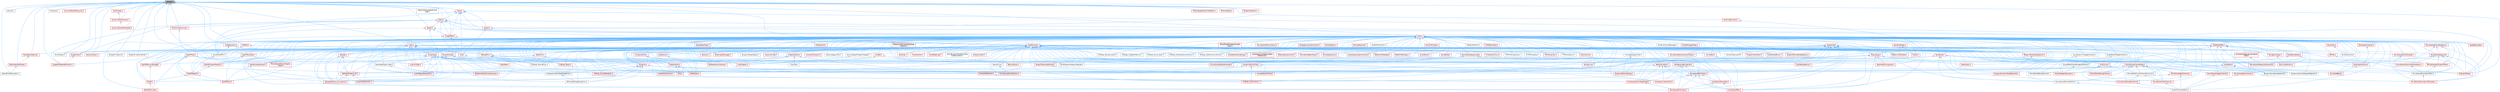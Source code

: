 digraph "Vector4.h"
{
 // INTERACTIVE_SVG=YES
 // LATEX_PDF_SIZE
  bgcolor="transparent";
  edge [fontname=Helvetica,fontsize=10,labelfontname=Helvetica,labelfontsize=10];
  node [fontname=Helvetica,fontsize=10,shape=box,height=0.2,width=0.4];
  Node1 [id="Node000001",label="Vector4.h",height=0.2,width=0.4,color="gray40", fillcolor="grey60", style="filled", fontcolor="black",tooltip=" "];
  Node1 -> Node2 [id="edge1_Node000001_Node000002",dir="back",color="steelblue1",style="solid",tooltip=" "];
  Node2 [id="Node000002",label="BinkShaders.h",height=0.2,width=0.4,color="grey40", fillcolor="white", style="filled",URL="$d8/d97/BinkShaders_8h.html",tooltip=" "];
  Node1 -> Node3 [id="edge2_Node000001_Node000003",dir="back",color="steelblue1",style="solid",tooltip=" "];
  Node3 [id="Node000003",label="Bounds.h",height=0.2,width=0.4,color="grey40", fillcolor="white", style="filled",URL="$df/d1e/Bounds_8h.html",tooltip=" "];
  Node1 -> Node4 [id="edge3_Node000001_Node000004",dir="back",color="steelblue1",style="solid",tooltip=" "];
  Node4 [id="Node000004",label="Class.h",height=0.2,width=0.4,color="red", fillcolor="#FFF0F0", style="filled",URL="$d4/d05/Class_8h.html",tooltip=" "];
  Node4 -> Node5 [id="edge4_Node000004_Node000005",dir="back",color="steelblue1",style="solid",tooltip=" "];
  Node5 [id="Node000005",label="ARFilter.h",height=0.2,width=0.4,color="red", fillcolor="#FFF0F0", style="filled",URL="$da/df2/ARFilter_8h.html",tooltip=" "];
  Node5 -> Node12 [id="edge5_Node000005_Node000012",dir="back",color="steelblue1",style="solid",tooltip=" "];
  Node12 [id="Node000012",label="NoExportTypes.h",height=0.2,width=0.4,color="red", fillcolor="#FFF0F0", style="filled",URL="$d3/d21/NoExportTypes_8h.html",tooltip=" "];
  Node4 -> Node118 [id="edge6_Node000004_Node000118",dir="back",color="steelblue1",style="solid",tooltip=" "];
  Node118 [id="Node000118",label="AnimNodeBase.h",height=0.2,width=0.4,color="red", fillcolor="#FFF0F0", style="filled",URL="$d9/dce/AnimNodeBase_8h.html",tooltip=" "];
  Node4 -> Node245 [id="edge7_Node000004_Node000245",dir="back",color="steelblue1",style="solid",tooltip=" "];
  Node245 [id="Node000245",label="ArchiveObjectPropertyMapper.h",height=0.2,width=0.4,color="grey40", fillcolor="white", style="filled",URL="$dc/d9a/ArchiveObjectPropertyMapper_8h.html",tooltip=" "];
  Node245 -> Node246 [id="edge8_Node000245_Node000246",dir="back",color="steelblue1",style="solid",tooltip=" "];
  Node246 [id="Node000246",label="CoreUObject.h",height=0.2,width=0.4,color="red", fillcolor="#FFF0F0", style="filled",URL="$d0/ded/CoreUObject_8h.html",tooltip=" "];
  Node4 -> Node252 [id="edge9_Node000004_Node000252",dir="back",color="steelblue1",style="solid",tooltip=" "];
  Node252 [id="Node000252",label="AssetBundleData.h",height=0.2,width=0.4,color="red", fillcolor="#FFF0F0", style="filled",URL="$df/d47/AssetBundleData_8h.html",tooltip=" "];
  Node252 -> Node253 [id="edge10_Node000252_Node000253",dir="back",color="steelblue1",style="solid",tooltip=" "];
  Node253 [id="Node000253",label="AssetData.h",height=0.2,width=0.4,color="red", fillcolor="#FFF0F0", style="filled",URL="$d9/d19/AssetData_8h.html",tooltip=" "];
  Node253 -> Node311 [id="edge11_Node000253_Node000311",dir="back",color="steelblue1",style="solid",tooltip=" "];
  Node311 [id="Node000311",label="AudioWidgetSubsystem.h",height=0.2,width=0.4,color="red", fillcolor="#FFF0F0", style="filled",URL="$de/d1b/AudioWidgetSubsystem_8h.html",tooltip=" "];
  Node253 -> Node313 [id="edge12_Node000253_Node000313",dir="back",color="steelblue1",style="solid",tooltip=" "];
  Node313 [id="Node000313",label="BlueprintActionDatabaseRegistrar.h",height=0.2,width=0.4,color="grey40", fillcolor="white", style="filled",URL="$d5/d5d/BlueprintActionDatabaseRegistrar_8h.html",tooltip=" "];
  Node253 -> Node314 [id="edge13_Node000253_Node000314",dir="back",color="steelblue1",style="solid",tooltip=" "];
  Node314 [id="Node000314",label="BlueprintAssetNodeSpawner.h",height=0.2,width=0.4,color="grey40", fillcolor="white", style="filled",URL="$d2/d56/BlueprintAssetNodeSpawner_8h.html",tooltip=" "];
  Node253 -> Node472 [id="edge14_Node000253_Node000472",dir="back",color="steelblue1",style="solid",tooltip=" "];
  Node472 [id="Node000472",label="EdGraphSchema_K2.h",height=0.2,width=0.4,color="red", fillcolor="#FFF0F0", style="filled",URL="$d0/dcf/EdGraphSchema__K2_8h.html",tooltip=" "];
  Node472 -> Node475 [id="edge15_Node000472_Node000475",dir="back",color="steelblue1",style="solid",tooltip=" "];
  Node475 [id="Node000475",label="BlueprintEditorUtils.h",height=0.2,width=0.4,color="red", fillcolor="#FFF0F0", style="filled",URL="$d7/d3d/BlueprintEditorUtils_8h.html",tooltip=" "];
  Node472 -> Node479 [id="edge16_Node000472_Node000479",dir="back",color="steelblue1",style="solid",tooltip=" "];
  Node479 [id="Node000479",label="EdGraphSchema_K2_Actions.h",height=0.2,width=0.4,color="red", fillcolor="#FFF0F0", style="filled",URL="$d8/d9c/EdGraphSchema__K2__Actions_8h.html",tooltip=" "];
  Node253 -> Node12 [id="edge17_Node000253_Node000012",dir="back",color="steelblue1",style="solid",tooltip=" "];
  Node252 -> Node12 [id="edge18_Node000252_Node000012",dir="back",color="steelblue1",style="solid",tooltip=" "];
  Node4 -> Node950 [id="edge19_Node000004_Node000950",dir="back",color="steelblue1",style="solid",tooltip=" "];
  Node950 [id="Node000950",label="AssetCompilingManager.h",height=0.2,width=0.4,color="grey40", fillcolor="white", style="filled",URL="$d2/d23/AssetCompilingManager_8h.html",tooltip=" "];
  Node4 -> Node253 [id="edge20_Node000004_Node000253",dir="back",color="steelblue1",style="solid",tooltip=" "];
  Node4 -> Node951 [id="edge21_Node000004_Node000951",dir="back",color="steelblue1",style="solid",tooltip=" "];
  Node951 [id="Node000951",label="AssetManagerTypes.h",height=0.2,width=0.4,color="red", fillcolor="#FFF0F0", style="filled",URL="$d6/d98/AssetManagerTypes_8h.html",tooltip=" "];
  Node4 -> Node953 [id="edge22_Node000004_Node000953",dir="back",color="steelblue1",style="solid",tooltip=" "];
  Node953 [id="Node000953",label="Attenuation.h",height=0.2,width=0.4,color="red", fillcolor="#FFF0F0", style="filled",URL="$d3/d18/Attenuation_8h.html",tooltip=" "];
  Node4 -> Node983 [id="edge23_Node000004_Node000983",dir="back",color="steelblue1",style="solid",tooltip=" "];
  Node983 [id="Node000983",label="AttributesContainer.h",height=0.2,width=0.4,color="red", fillcolor="#FFF0F0", style="filled",URL="$d7/db7/AttributesContainer_8h.html",tooltip=" "];
  Node983 -> Node984 [id="edge24_Node000983_Node000984",dir="back",color="steelblue1",style="solid",tooltip=" "];
  Node984 [id="Node000984",label="AttributesRuntime.h",height=0.2,width=0.4,color="red", fillcolor="#FFF0F0", style="filled",URL="$dc/dc1/AttributesRuntime_8h.html",tooltip=" "];
  Node984 -> Node118 [id="edge25_Node000984_Node000118",dir="back",color="steelblue1",style="solid",tooltip=" "];
  Node4 -> Node984 [id="edge26_Node000004_Node000984",dir="back",color="steelblue1",style="solid",tooltip=" "];
  Node4 -> Node1020 [id="edge27_Node000004_Node001020",dir="back",color="steelblue1",style="solid",tooltip=" "];
  Node1020 [id="Node001020",label="AudioPanelWidgetInterface.h",height=0.2,width=0.4,color="grey40", fillcolor="white", style="filled",URL="$da/d52/AudioPanelWidgetInterface_8h.html",tooltip=" "];
  Node1020 -> Node1021 [id="edge28_Node001020_Node001021",dir="back",color="steelblue1",style="solid",tooltip=" "];
  Node1021 [id="Node001021",label="SoundEffectPresetWidgetInterface.h",height=0.2,width=0.4,color="grey40", fillcolor="white", style="filled",URL="$dc/d31/SoundEffectPresetWidgetInterface_8h.html",tooltip=" "];
  Node1021 -> Node311 [id="edge29_Node001021_Node000311",dir="back",color="steelblue1",style="solid",tooltip=" "];
  Node4 -> Node1022 [id="edge30_Node000004_Node001022",dir="back",color="steelblue1",style="solid",tooltip=" "];
  Node1022 [id="Node001022",label="AudioVolume.h",height=0.2,width=0.4,color="red", fillcolor="#FFF0F0", style="filled",URL="$dd/dbb/AudioVolume_8h.html",tooltip=" "];
  Node4 -> Node311 [id="edge31_Node000004_Node000311",dir="back",color="steelblue1",style="solid",tooltip=" "];
  Node4 -> Node325 [id="edge32_Node000004_Node000325",dir="back",color="steelblue1",style="solid",tooltip=" "];
  Node325 [id="Node000325",label="BPVariableDragDropAction.h",height=0.2,width=0.4,color="grey40", fillcolor="white", style="filled",URL="$dd/d23/BPVariableDragDropAction_8h.html",tooltip=" "];
  Node4 -> Node1045 [id="edge33_Node000004_Node001045",dir="back",color="steelblue1",style="solid",tooltip=" "];
  Node1045 [id="Node001045",label="BehaviorTreeTypes.h",height=0.2,width=0.4,color="red", fillcolor="#FFF0F0", style="filled",URL="$db/d7c/BehaviorTreeTypes_8h.html",tooltip=" "];
  Node4 -> Node1112 [id="edge34_Node000004_Node001112",dir="back",color="steelblue1",style="solid",tooltip=" "];
  Node1112 [id="Node001112",label="Blueprint.h",height=0.2,width=0.4,color="red", fillcolor="#FFF0F0", style="filled",URL="$d8/d4d/Blueprint_8h.html",tooltip=" "];
  Node1112 -> Node325 [id="edge35_Node001112_Node000325",dir="back",color="steelblue1",style="solid",tooltip=" "];
  Node1112 -> Node658 [id="edge36_Node001112_Node000658",dir="back",color="steelblue1",style="solid",tooltip=" "];
  Node658 [id="Node000658",label="BlueprintEditorSettings.h",height=0.2,width=0.4,color="red", fillcolor="#FFF0F0", style="filled",URL="$d4/dbc/BlueprintEditorSettings_8h.html",tooltip=" "];
  Node1112 -> Node475 [id="edge37_Node001112_Node000475",dir="back",color="steelblue1",style="solid",tooltip=" "];
  Node1112 -> Node479 [id="edge38_Node001112_Node000479",dir="back",color="steelblue1",style="solid",tooltip=" "];
  Node1112 -> Node1192 [id="edge39_Node001112_Node001192",dir="back",color="steelblue1",style="solid",tooltip=" "];
  Node1192 [id="Node001192",label="KismetEditorUtilities.h",height=0.2,width=0.4,color="red", fillcolor="#FFF0F0", style="filled",URL="$d4/d72/KismetEditorUtilities_8h.html",tooltip=" "];
  Node1112 -> Node1196 [id="edge40_Node001112_Node001196",dir="back",color="steelblue1",style="solid",tooltip=" "];
  Node1196 [id="Node001196",label="MemberReference.h",height=0.2,width=0.4,color="red", fillcolor="#FFF0F0", style="filled",URL="$dc/d3d/MemberReference_8h.html",tooltip=" "];
  Node1196 -> Node359 [id="edge41_Node001196_Node000359",dir="back",color="steelblue1",style="solid",tooltip=" "];
  Node359 [id="Node000359",label="K2Node_CallFunction.h",height=0.2,width=0.4,color="red", fillcolor="#FFF0F0", style="filled",URL="$d5/d5f/K2Node__CallFunction_8h.html",tooltip=" "];
  Node1112 -> Node329 [id="edge42_Node001112_Node000329",dir="back",color="steelblue1",style="solid",tooltip=" "];
  Node329 [id="Node000329",label="MyBlueprintItemDragDropAction.h",height=0.2,width=0.4,color="grey40", fillcolor="white", style="filled",URL="$da/d11/MyBlueprintItemDragDropAction_8h.html",tooltip=" "];
  Node329 -> Node325 [id="edge43_Node000329_Node000325",dir="back",color="steelblue1",style="solid",tooltip=" "];
  Node4 -> Node313 [id="edge44_Node000004_Node000313",dir="back",color="steelblue1",style="solid",tooltip=" "];
  Node4 -> Node1219 [id="edge45_Node000004_Node001219",dir="back",color="steelblue1",style="solid",tooltip=" "];
  Node1219 [id="Node001219",label="BlueprintActionFilter.h",height=0.2,width=0.4,color="red", fillcolor="#FFF0F0", style="filled",URL="$d5/d2a/BlueprintActionFilter_8h.html",tooltip=" "];
  Node1219 -> Node1138 [id="edge46_Node001219_Node001138",dir="back",color="steelblue1",style="solid",tooltip=" "];
  Node1138 [id="Node001138",label="BlueprintFunctionNodeSpawner.h",height=0.2,width=0.4,color="red", fillcolor="#FFF0F0", style="filled",URL="$d0/d59/BlueprintFunctionNodeSpawner_8h.html",tooltip=" "];
  Node1219 -> Node359 [id="edge47_Node001219_Node000359",dir="back",color="steelblue1",style="solid",tooltip=" "];
  Node1219 -> Node1183 [id="edge48_Node001219_Node001183",dir="back",color="steelblue1",style="solid",tooltip=" "];
  Node1183 [id="Node001183",label="K2Node_StructOperation.h",height=0.2,width=0.4,color="red", fillcolor="#FFF0F0", style="filled",URL="$d1/d1c/K2Node__StructOperation_8h.html",tooltip=" "];
  Node4 -> Node314 [id="edge49_Node000004_Node000314",dir="back",color="steelblue1",style="solid",tooltip=" "];
  Node4 -> Node658 [id="edge50_Node000004_Node000658",dir="back",color="steelblue1",style="solid",tooltip=" "];
  Node4 -> Node475 [id="edge51_Node000004_Node000475",dir="back",color="steelblue1",style="solid",tooltip=" "];
  Node4 -> Node392 [id="edge52_Node000004_Node000392",dir="back",color="steelblue1",style="solid",tooltip=" "];
  Node392 [id="Node000392",label="BlueprintEventNodeSpawner.h",height=0.2,width=0.4,color="red", fillcolor="#FFF0F0", style="filled",URL="$d4/dd3/BlueprintEventNodeSpawner_8h.html",tooltip=" "];
  Node4 -> Node1137 [id="edge53_Node000004_Node001137",dir="back",color="steelblue1",style="solid",tooltip=" "];
  Node1137 [id="Node001137",label="BlueprintFieldNodeSpawner.h",height=0.2,width=0.4,color="red", fillcolor="#FFF0F0", style="filled",URL="$da/d70/BlueprintFieldNodeSpawner_8h.html",tooltip=" "];
  Node1137 -> Node1138 [id="edge54_Node001137_Node001138",dir="back",color="steelblue1",style="solid",tooltip=" "];
  Node4 -> Node1138 [id="edge55_Node000004_Node001138",dir="back",color="steelblue1",style="solid",tooltip=" "];
  Node4 -> Node1224 [id="edge56_Node000004_Node001224",dir="back",color="steelblue1",style="solid",tooltip=" "];
  Node1224 [id="Node001224",label="BlueprintGeneratedClass.h",height=0.2,width=0.4,color="red", fillcolor="#FFF0F0", style="filled",URL="$d6/d77/BlueprintGeneratedClass_8h.html",tooltip=" "];
  Node1224 -> Node1192 [id="edge57_Node001224_Node001192",dir="back",color="steelblue1",style="solid",tooltip=" "];
  Node4 -> Node1227 [id="edge58_Node000004_Node001227",dir="back",color="steelblue1",style="solid",tooltip=" "];
  Node1227 [id="Node001227",label="BlueprintNodeHelpers.h",height=0.2,width=0.4,color="grey40", fillcolor="white", style="filled",URL="$df/d9b/BlueprintNodeHelpers_8h.html",tooltip=" "];
  Node4 -> Node1228 [id="edge59_Node000004_Node001228",dir="back",color="steelblue1",style="solid",tooltip=" "];
  Node1228 [id="Node001228",label="BodyInstance.h",height=0.2,width=0.4,color="red", fillcolor="#FFF0F0", style="filled",URL="$d3/d42/BodyInstance_8h.html",tooltip=" "];
  Node4 -> Node1200 [id="edge60_Node000004_Node001200",dir="back",color="steelblue1",style="solid",tooltip=" "];
  Node1200 [id="Node001200",label="BuiltInChannelEditors.h",height=0.2,width=0.4,color="grey40", fillcolor="white", style="filled",URL="$df/daf/BuiltInChannelEditors_8h.html",tooltip=" "];
  Node4 -> Node1519 [id="edge61_Node000004_Node001519",dir="back",color="steelblue1",style="solid",tooltip=" "];
  Node1519 [id="Node001519",label="Casts.h",height=0.2,width=0.4,color="red", fillcolor="#FFF0F0", style="filled",URL="$d4/d55/Casts_8h.html",tooltip=" "];
  Node1519 -> Node246 [id="edge62_Node001519_Node000246",dir="back",color="steelblue1",style="solid",tooltip=" "];
  Node1519 -> Node1527 [id="edge63_Node001519_Node001527",dir="back",color="steelblue1",style="solid",tooltip=" "];
  Node1527 [id="Node001527",label="CoreUObjectSharedPCH.h",height=0.2,width=0.4,color="red", fillcolor="#FFF0F0", style="filled",URL="$de/d2f/CoreUObjectSharedPCH_8h.html",tooltip=" "];
  Node1519 -> Node1529 [id="edge64_Node001519_Node001529",dir="back",color="steelblue1",style="solid",tooltip=" "];
  Node1529 [id="Node001529",label="EdGraph.h",height=0.2,width=0.4,color="red", fillcolor="#FFF0F0", style="filled",URL="$dd/dae/EdGraph_8h.html",tooltip=" "];
  Node1529 -> Node475 [id="edge65_Node001529_Node000475",dir="back",color="steelblue1",style="solid",tooltip=" "];
  Node1529 -> Node472 [id="edge66_Node001529_Node000472",dir="back",color="steelblue1",style="solid",tooltip=" "];
  Node1529 -> Node479 [id="edge67_Node001529_Node000479",dir="back",color="steelblue1",style="solid",tooltip=" "];
  Node1519 -> Node1545 [id="edge68_Node001519_Node001545",dir="back",color="steelblue1",style="solid",tooltip=" "];
  Node1545 [id="Node001545",label="EdGraphPin.h",height=0.2,width=0.4,color="red", fillcolor="#FFF0F0", style="filled",URL="$da/d52/EdGraphPin_8h.html",tooltip=" "];
  Node1545 -> Node1112 [id="edge69_Node001545_Node001112",dir="back",color="steelblue1",style="solid",tooltip=" "];
  Node1545 -> Node1224 [id="edge70_Node001545_Node001224",dir="back",color="steelblue1",style="solid",tooltip=" "];
  Node1545 -> Node472 [id="edge71_Node001545_Node000472",dir="back",color="steelblue1",style="solid",tooltip=" "];
  Node1545 -> Node479 [id="edge72_Node001545_Node000479",dir="back",color="steelblue1",style="solid",tooltip=" "];
  Node1545 -> Node1179 [id="edge73_Node001545_Node001179",dir="back",color="steelblue1",style="solid",tooltip=" "];
  Node1179 [id="Node001179",label="K2Node_Select.h",height=0.2,width=0.4,color="red", fillcolor="#FFF0F0", style="filled",URL="$d2/de5/K2Node__Select_8h.html",tooltip=" "];
  Node1545 -> Node413 [id="edge74_Node001545_Node000413",dir="back",color="steelblue1",style="solid",tooltip=" "];
  Node413 [id="Node000413",label="K2Node_SwitchEnum.h",height=0.2,width=0.4,color="grey40", fillcolor="white", style="filled",URL="$d1/df5/K2Node__SwitchEnum_8h.html",tooltip=" "];
  Node1519 -> Node479 [id="edge75_Node001519_Node000479",dir="back",color="steelblue1",style="solid",tooltip=" "];
  Node1519 -> Node3442 [id="edge76_Node001519_Node003442",dir="back",color="steelblue1",style="solid",tooltip=" "];
  Node3442 [id="Node003442",label="LiveLinkTypes.h",height=0.2,width=0.4,color="red", fillcolor="#FFF0F0", style="filled",URL="$d2/d4c/LiveLinkTypes_8h.html",tooltip=" "];
  Node1519 -> Node3482 [id="edge77_Node001519_Node003482",dir="back",color="steelblue1",style="solid",tooltip=" "];
  Node3482 [id="Node003482",label="MovieSceneEntitySystemGraphs.h",height=0.2,width=0.4,color="red", fillcolor="#FFF0F0", style="filled",URL="$dd/ded/MovieSceneEntitySystemGraphs_8h.html",tooltip=" "];
  Node1519 -> Node2843 [id="edge78_Node001519_Node002843",dir="back",color="steelblue1",style="solid",tooltip=" "];
  Node2843 [id="Node002843",label="RigVMMemoryStorage.h",height=0.2,width=0.4,color="red", fillcolor="#FFF0F0", style="filled",URL="$d1/dd5/RigVMMemoryStorage_8h.html",tooltip=" "];
  Node2843 -> Node530 [id="edge79_Node002843_Node000530",dir="back",color="steelblue1",style="solid",tooltip=" "];
  Node530 [id="Node000530",label="RigVM.h",height=0.2,width=0.4,color="red", fillcolor="#FFF0F0", style="filled",URL="$d0/d5e/RigVM_8h.html",tooltip=" "];
  Node530 -> Node580 [id="edge80_Node000530_Node000580",dir="back",color="steelblue1",style="solid",tooltip=" "];
  Node580 [id="Node000580",label="RigVMNativized.h",height=0.2,width=0.4,color="red", fillcolor="#FFF0F0", style="filled",URL="$df/d99/RigVMNativized_8h.html",tooltip=" "];
  Node1519 -> Node3485 [id="edge81_Node001519_Node003485",dir="back",color="steelblue1",style="solid",tooltip=" "];
  Node3485 [id="Node003485",label="RigVMUserWorkflow.h",height=0.2,width=0.4,color="red", fillcolor="#FFF0F0", style="filled",URL="$dd/dd0/RigVMUserWorkflow_8h.html",tooltip=" "];
  Node3485 -> Node604 [id="edge82_Node003485_Node000604",dir="back",color="steelblue1",style="solid",tooltip=" "];
  Node604 [id="Node000604",label="RigVMStruct.h",height=0.2,width=0.4,color="red", fillcolor="#FFF0F0", style="filled",URL="$de/dfb/RigVMStruct_8h.html",tooltip=" "];
  Node1519 -> Node2394 [id="edge83_Node001519_Node002394",dir="back",color="steelblue1",style="solid",tooltip=" "];
  Node2394 [id="Node002394",label="Selection.h",height=0.2,width=0.4,color="red", fillcolor="#FFF0F0", style="filled",URL="$d9/d60/Editor_2UnrealEd_2Public_2Selection_8h.html",tooltip=" "];
  Node1519 -> Node3279 [id="edge84_Node001519_Node003279",dir="back",color="steelblue1",style="solid",tooltip=" "];
  Node3279 [id="Node003279",label="SequencerKeyStructGenerator.h",height=0.2,width=0.4,color="red", fillcolor="#FFF0F0", style="filled",URL="$d1/df1/SequencerKeyStructGenerator_8h.html",tooltip=" "];
  Node1519 -> Node3606 [id="edge85_Node001519_Node003606",dir="back",color="steelblue1",style="solid",tooltip=" "];
  Node3606 [id="Node003606",label="StreamableManager.h",height=0.2,width=0.4,color="red", fillcolor="#FFF0F0", style="filled",URL="$d2/dd8/StreamableManager_8h.html",tooltip=" "];
  Node1519 -> Node3611 [id="edge86_Node001519_Node003611",dir="back",color="steelblue1",style="solid",tooltip=" "];
  Node3611 [id="Node003611",label="StructOnScope.h",height=0.2,width=0.4,color="red", fillcolor="#FFF0F0", style="filled",URL="$df/dbd/StructOnScope_8h.html",tooltip=" "];
  Node3611 -> Node984 [id="edge87_Node003611_Node000984",dir="back",color="steelblue1",style="solid",tooltip=" "];
  Node3611 -> Node246 [id="edge88_Node003611_Node000246",dir="back",color="steelblue1",style="solid",tooltip=" "];
  Node3611 -> Node1527 [id="edge89_Node003611_Node001527",dir="back",color="steelblue1",style="solid",tooltip=" "];
  Node3611 -> Node3442 [id="edge90_Node003611_Node003442",dir="back",color="steelblue1",style="solid",tooltip=" "];
  Node3611 -> Node2170 [id="edge91_Node003611_Node002170",dir="back",color="steelblue1",style="solid",tooltip=" "];
  Node2170 [id="Node002170",label="MovieSceneEventSection.h",height=0.2,width=0.4,color="red", fillcolor="#FFF0F0", style="filled",URL="$d6/dc4/MovieSceneEventSection_8h.html",tooltip=" "];
  Node3611 -> Node1981 [id="edge92_Node003611_Node001981",dir="back",color="steelblue1",style="solid",tooltip=" "];
  Node1981 [id="Node001981",label="RigVMDispatchFactory.h",height=0.2,width=0.4,color="red", fillcolor="#FFF0F0", style="filled",URL="$de/d6b/RigVMDispatchFactory_8h.html",tooltip=" "];
  Node1981 -> Node1992 [id="edge93_Node001981_Node001992",dir="back",color="steelblue1",style="solid",tooltip=" "];
  Node1992 [id="Node001992",label="RigVMRegistry.h",height=0.2,width=0.4,color="red", fillcolor="#FFF0F0", style="filled",URL="$dc/d40/RigVMRegistry_8h.html",tooltip=" "];
  Node1992 -> Node530 [id="edge94_Node001992_Node000530",dir="back",color="steelblue1",style="solid",tooltip=" "];
  Node1992 -> Node604 [id="edge95_Node001992_Node000604",dir="back",color="steelblue1",style="solid",tooltip=" "];
  Node3611 -> Node3485 [id="edge96_Node003611_Node003485",dir="back",color="steelblue1",style="solid",tooltip=" "];
  Node3611 -> Node3279 [id="edge97_Node003611_Node003279",dir="back",color="steelblue1",style="solid",tooltip=" "];
  Node3611 -> Node3620 [id="edge98_Node003611_Node003620",dir="back",color="steelblue1",style="solid",tooltip=" "];
  Node3620 [id="Node003620",label="UserDefinedStruct.h",height=0.2,width=0.4,color="red", fillcolor="#FFF0F0", style="filled",URL="$d7/d51/CoreUObject_2Public_2StructUtils_2UserDefinedStruct_8h.html",tooltip=" "];
  Node1519 -> Node2595 [id="edge99_Node001519_Node002595",dir="back",color="steelblue1",style="solid",tooltip=" "];
  Node2595 [id="Node002595",label="UnrealType.h",height=0.2,width=0.4,color="red", fillcolor="#FFF0F0", style="filled",URL="$d6/d2f/UnrealType_8h.html",tooltip=" "];
  Node2595 -> Node325 [id="edge100_Node002595_Node000325",dir="back",color="steelblue1",style="solid",tooltip=" "];
  Node2595 -> Node1219 [id="edge101_Node002595_Node001219",dir="back",color="steelblue1",style="solid",tooltip=" "];
  Node2595 -> Node475 [id="edge102_Node002595_Node000475",dir="back",color="steelblue1",style="solid",tooltip=" "];
  Node2595 -> Node1224 [id="edge103_Node002595_Node001224",dir="back",color="steelblue1",style="solid",tooltip=" "];
  Node2595 -> Node246 [id="edge104_Node002595_Node000246",dir="back",color="steelblue1",style="solid",tooltip=" "];
  Node2595 -> Node1527 [id="edge105_Node002595_Node001527",dir="back",color="steelblue1",style="solid",tooltip=" "];
  Node2595 -> Node2808 [id="edge106_Node002595_Node002808",dir="back",color="steelblue1",style="solid",tooltip=" "];
  Node2808 [id="Node002808",label="DataTable.h",height=0.2,width=0.4,color="red", fillcolor="#FFF0F0", style="filled",URL="$d3/dba/DataTable_8h.html",tooltip=" "];
  Node2595 -> Node479 [id="edge107_Node002595_Node000479",dir="back",color="steelblue1",style="solid",tooltip=" "];
  Node2595 -> Node2919 [id="edge108_Node002595_Node002919",dir="back",color="steelblue1",style="solid",tooltip=" "];
  Node2919 [id="Node002919",label="FastReferenceCollector.h",height=0.2,width=0.4,color="red", fillcolor="#FFF0F0", style="filled",URL="$dd/d44/FastReferenceCollector_8h.html",tooltip=" "];
  Node2595 -> Node2842 [id="edge109_Node002595_Node002842",dir="back",color="steelblue1",style="solid",tooltip=" "];
  Node2842 [id="Node002842",label="GeneratedCppIncludes.h",height=0.2,width=0.4,color="grey40", fillcolor="white", style="filled",URL="$d5/d24/GeneratedCppIncludes_8h.html",tooltip=" "];
  Node2842 -> Node1527 [id="edge110_Node002842_Node001527",dir="back",color="steelblue1",style="solid",tooltip=" "];
  Node2595 -> Node1183 [id="edge111_Node002595_Node001183",dir="back",color="steelblue1",style="solid",tooltip=" "];
  Node2595 -> Node1196 [id="edge112_Node002595_Node001196",dir="back",color="steelblue1",style="solid",tooltip=" "];
  Node2595 -> Node329 [id="edge113_Node002595_Node000329",dir="back",color="steelblue1",style="solid",tooltip=" "];
  Node2595 -> Node530 [id="edge114_Node002595_Node000530",dir="back",color="steelblue1",style="solid",tooltip=" "];
  Node2595 -> Node2843 [id="edge115_Node002595_Node002843",dir="back",color="steelblue1",style="solid",tooltip=" "];
  Node2595 -> Node3279 [id="edge116_Node002595_Node003279",dir="back",color="steelblue1",style="solid",tooltip=" "];
  Node4 -> Node3627 [id="edge117_Node000004_Node003627",dir="back",color="steelblue1",style="solid",tooltip=" "];
  Node3627 [id="Node003627",label="ClassIconFinder.h",height=0.2,width=0.4,color="red", fillcolor="#FFF0F0", style="filled",URL="$dc/d62/ClassIconFinder_8h.html",tooltip=" "];
  Node4 -> Node3628 [id="edge118_Node000004_Node003628",dir="back",color="steelblue1",style="solid",tooltip=" "];
  Node3628 [id="Node003628",label="ClassTree.h",height=0.2,width=0.4,color="grey40", fillcolor="white", style="filled",URL="$d4/d0e/ClassTree_8h.html",tooltip=" "];
  Node4 -> Node3629 [id="edge119_Node000004_Node003629",dir="back",color="steelblue1",style="solid",tooltip=" "];
  Node3629 [id="Node003629",label="CompositeFont.h",height=0.2,width=0.4,color="red", fillcolor="#FFF0F0", style="filled",URL="$df/d09/CompositeFont_8h.html",tooltip=" "];
  Node3629 -> Node3630 [id="edge120_Node003629_Node003630",dir="back",color="steelblue1",style="solid",tooltip=" "];
  Node3630 [id="Node003630",label="Font.h",height=0.2,width=0.4,color="red", fillcolor="#FFF0F0", style="filled",URL="$d8/dd1/Font_8h.html",tooltip=" "];
  Node3629 -> Node3633 [id="edge121_Node003629_Node003633",dir="back",color="steelblue1",style="solid",tooltip=" "];
  Node3633 [id="Node003633",label="SlateFontInfo.h",height=0.2,width=0.4,color="red", fillcolor="#FFF0F0", style="filled",URL="$dc/dfb/SlateFontInfo_8h.html",tooltip=" "];
  Node3633 -> Node3630 [id="edge122_Node003633_Node003630",dir="back",color="steelblue1",style="solid",tooltip=" "];
  Node3633 -> Node4104 [id="edge123_Node003633_Node004104",dir="back",color="steelblue1",style="solid",tooltip=" "];
  Node4104 [id="Node004104",label="SlateTypes.h",height=0.2,width=0.4,color="red", fillcolor="#FFF0F0", style="filled",URL="$d2/d6f/SlateTypes_8h.html",tooltip=" "];
  Node3629 -> Node4104 [id="edge124_Node003629_Node004104",dir="back",color="steelblue1",style="solid",tooltip=" "];
  Node4 -> Node4148 [id="edge125_Node000004_Node004148",dir="back",color="steelblue1",style="solid",tooltip=" "];
  Node4148 [id="Node004148",label="ConstraintInstance.h",height=0.2,width=0.4,color="red", fillcolor="#FFF0F0", style="filled",URL="$d9/db0/ConstraintInstance_8h.html",tooltip=" "];
  Node4 -> Node4151 [id="edge126_Node000004_Node004151",dir="back",color="steelblue1",style="solid",tooltip=" "];
  Node4151 [id="Node004151",label="CoreNet.h",height=0.2,width=0.4,color="red", fillcolor="#FFF0F0", style="filled",URL="$da/d1a/CoreNet_8h.html",tooltip=" "];
  Node4151 -> Node246 [id="edge127_Node004151_Node000246",dir="back",color="steelblue1",style="solid",tooltip=" "];
  Node4151 -> Node1527 [id="edge128_Node004151_Node001527",dir="back",color="steelblue1",style="solid",tooltip=" "];
  Node4151 -> Node4160 [id="edge129_Node004151_Node004160",dir="back",color="steelblue1",style="solid",tooltip=" "];
  Node4160 [id="Node004160",label="NetSerialization.h",height=0.2,width=0.4,color="red", fillcolor="#FFF0F0", style="filled",URL="$d6/dc9/NetSerialization_8h.html",tooltip=" "];
  Node4160 -> Node1805 [id="edge130_Node004160_Node001805",dir="back",color="steelblue1",style="solid",tooltip=" "];
  Node1805 [id="Node001805",label="GameplayAbilitySpec.h",height=0.2,width=0.4,color="red", fillcolor="#FFF0F0", style="filled",URL="$dd/daf/GameplayAbilitySpec_8h.html",tooltip=" "];
  Node1805 -> Node1792 [id="edge131_Node001805_Node001792",dir="back",color="steelblue1",style="solid",tooltip=" "];
  Node1792 [id="Node001792",label="GameplayAbilityTypes.h",height=0.2,width=0.4,color="red", fillcolor="#FFF0F0", style="filled",URL="$d1/dd9/GameplayAbilityTypes_8h.html",tooltip=" "];
  Node1805 -> Node1807 [id="edge132_Node001805_Node001807",dir="back",color="steelblue1",style="solid",tooltip=" "];
  Node1807 [id="Node001807",label="GameplayEffect.h",height=0.2,width=0.4,color="red", fillcolor="#FFF0F0", style="filled",URL="$d4/d15/GameplayEffect_8h.html",tooltip=" "];
  Node4160 -> Node1791 [id="edge133_Node004160_Node001791",dir="back",color="steelblue1",style="solid",tooltip=" "];
  Node1791 [id="Node001791",label="GameplayAbilityTargetTypes.h",height=0.2,width=0.4,color="red", fillcolor="#FFF0F0", style="filled",URL="$d8/dd1/GameplayAbilityTargetTypes_8h.html",tooltip=" "];
  Node1791 -> Node1792 [id="edge134_Node001791_Node001792",dir="back",color="steelblue1",style="solid",tooltip=" "];
  Node4160 -> Node1819 [id="edge135_Node004160_Node001819",dir="back",color="steelblue1",style="solid",tooltip=" "];
  Node1819 [id="Node001819",label="GameplayCueInterface.h",height=0.2,width=0.4,color="red", fillcolor="#FFF0F0", style="filled",URL="$d3/d31/GameplayCueInterface_8h.html",tooltip=" "];
  Node4160 -> Node1807 [id="edge136_Node004160_Node001807",dir="back",color="steelblue1",style="solid",tooltip=" "];
  Node4160 -> Node1803 [id="edge137_Node004160_Node001803",dir="back",color="steelblue1",style="solid",tooltip=" "];
  Node1803 [id="Node001803",label="GameplayEffectTypes.h",height=0.2,width=0.4,color="red", fillcolor="#FFF0F0", style="filled",URL="$d7/d59/GameplayEffectTypes_8h.html",tooltip=" "];
  Node1803 -> Node1805 [id="edge138_Node001803_Node001805",dir="back",color="steelblue1",style="solid",tooltip=" "];
  Node1803 -> Node1791 [id="edge139_Node001803_Node001791",dir="back",color="steelblue1",style="solid",tooltip=" "];
  Node1803 -> Node1792 [id="edge140_Node001803_Node001792",dir="back",color="steelblue1",style="solid",tooltip=" "];
  Node1803 -> Node1819 [id="edge141_Node001803_Node001819",dir="back",color="steelblue1",style="solid",tooltip=" "];
  Node1803 -> Node1807 [id="edge142_Node001803_Node001807",dir="back",color="steelblue1",style="solid",tooltip=" "];
  Node4160 -> Node2434 [id="edge143_Node004160_Node002434",dir="back",color="steelblue1",style="solid",tooltip=" "];
  Node2434 [id="Node002434",label="RootMotionSource.h",height=0.2,width=0.4,color="red", fillcolor="#FFF0F0", style="filled",URL="$d2/dd0/RootMotionSource_8h.html",tooltip=" "];
  Node4 -> Node246 [id="edge144_Node000004_Node000246",dir="back",color="steelblue1",style="solid",tooltip=" "];
  Node4 -> Node1527 [id="edge145_Node000004_Node001527",dir="back",color="steelblue1",style="solid",tooltip=" "];
  Node4 -> Node4169 [id="edge146_Node000004_Node004169",dir="back",color="steelblue1",style="solid",tooltip=" "];
  Node4169 [id="Node004169",label="CurveTable.h",height=0.2,width=0.4,color="red", fillcolor="#FFF0F0", style="filled",URL="$db/def/CurveTable_8h.html",tooltip=" "];
  Node4169 -> Node1807 [id="edge147_Node004169_Node001807",dir="back",color="steelblue1",style="solid",tooltip=" "];
  Node4 -> Node2808 [id="edge148_Node000004_Node002808",dir="back",color="steelblue1",style="solid",tooltip=" "];
  Node4 -> Node1529 [id="edge149_Node000004_Node001529",dir="back",color="steelblue1",style="solid",tooltip=" "];
  Node4 -> Node1545 [id="edge150_Node000004_Node001545",dir="back",color="steelblue1",style="solid",tooltip=" "];
  Node4 -> Node472 [id="edge151_Node000004_Node000472",dir="back",color="steelblue1",style="solid",tooltip=" "];
  Node4 -> Node479 [id="edge152_Node000004_Node000479",dir="back",color="steelblue1",style="solid",tooltip=" "];
  Node4 -> Node4174 [id="edge153_Node000004_Node004174",dir="back",color="steelblue1",style="solid",tooltip=" "];
  Node4174 [id="Node004174",label="EditorCategoryUtils.h",height=0.2,width=0.4,color="grey40", fillcolor="white", style="filled",URL="$d9/d6e/EditorCategoryUtils_8h.html",tooltip=" "];
  Node4 -> Node4175 [id="edge154_Node000004_Node004175",dir="back",color="steelblue1",style="solid",tooltip=" "];
  Node4175 [id="Node004175",label="EngineBaseTypes.h",height=0.2,width=0.4,color="red", fillcolor="#FFF0F0", style="filled",URL="$d6/d1a/EngineBaseTypes_8h.html",tooltip=" "];
  Node4 -> Node4251 [id="edge155_Node000004_Node004251",dir="back",color="steelblue1",style="solid",tooltip=" "];
  Node4251 [id="Node004251",label="EngineTypes.h",height=0.2,width=0.4,color="red", fillcolor="#FFF0F0", style="filled",URL="$df/dcf/EngineTypes_8h.html",tooltip=" "];
  Node4251 -> Node118 [id="edge156_Node004251_Node000118",dir="back",color="steelblue1",style="solid",tooltip=" "];
  Node4251 -> Node953 [id="edge157_Node004251_Node000953",dir="back",color="steelblue1",style="solid",tooltip=" "];
  Node4251 -> Node1112 [id="edge158_Node004251_Node001112",dir="back",color="steelblue1",style="solid",tooltip=" "];
  Node4251 -> Node1228 [id="edge159_Node004251_Node001228",dir="back",color="steelblue1",style="solid",tooltip=" "];
  Node4251 -> Node1791 [id="edge160_Node004251_Node001791",dir="back",color="steelblue1",style="solid",tooltip=" "];
  Node4251 -> Node1807 [id="edge161_Node004251_Node001807",dir="back",color="steelblue1",style="solid",tooltip=" "];
  Node4251 -> Node1417 [id="edge162_Node004251_Node001417",dir="back",color="steelblue1",style="solid",tooltip=" "];
  Node1417 [id="Node001417",label="StaticMeshComponent.h",height=0.2,width=0.4,color="red", fillcolor="#FFF0F0", style="filled",URL="$da/daf/StaticMeshComponent_8h.html",tooltip=" "];
  Node4 -> Node4410 [id="edge163_Node000004_Node004410",dir="back",color="steelblue1",style="solid",tooltip=" "];
  Node4410 [id="Node004410",label="Events.h",height=0.2,width=0.4,color="red", fillcolor="#FFF0F0", style="filled",URL="$d0/dbb/Events_8h.html",tooltip=" "];
  Node4 -> Node4443 [id="edge164_Node000004_Node004443",dir="back",color="steelblue1",style="solid",tooltip=" "];
  Node4443 [id="Node004443",label="Factories.h",height=0.2,width=0.4,color="red", fillcolor="#FFF0F0", style="filled",URL="$d2/d18/Factories_8h.html",tooltip=" "];
  Node4 -> Node2919 [id="edge165_Node000004_Node002919",dir="back",color="steelblue1",style="solid",tooltip=" "];
  Node4 -> Node4444 [id="edge166_Node000004_Node004444",dir="back",color="steelblue1",style="solid",tooltip=" "];
  Node4444 [id="Node004444",label="FlowDirection.h",height=0.2,width=0.4,color="red", fillcolor="#FFF0F0", style="filled",URL="$da/d12/FlowDirection_8h.html",tooltip=" "];
  Node4 -> Node3630 [id="edge167_Node000004_Node003630",dir="back",color="steelblue1",style="solid",tooltip=" "];
  Node4 -> Node4445 [id="edge168_Node000004_Node004445",dir="back",color="steelblue1",style="solid",tooltip=" "];
  Node4445 [id="Node004445",label="FontSdfSettings.h",height=0.2,width=0.4,color="red", fillcolor="#FFF0F0", style="filled",URL="$d1/dbc/FontSdfSettings_8h.html",tooltip=" "];
  Node4 -> Node4447 [id="edge169_Node000004_Node004447",dir="back",color="steelblue1",style="solid",tooltip=" "];
  Node4447 [id="Node004447",label="GCObjectInfo.h",height=0.2,width=0.4,color="red", fillcolor="#FFF0F0", style="filled",URL="$d3/d0f/GCObjectInfo_8h.html",tooltip=" "];
  Node4 -> Node1805 [id="edge170_Node000004_Node001805",dir="back",color="steelblue1",style="solid",tooltip=" "];
  Node4 -> Node1791 [id="edge171_Node000004_Node001791",dir="back",color="steelblue1",style="solid",tooltip=" "];
  Node4 -> Node1792 [id="edge172_Node000004_Node001792",dir="back",color="steelblue1",style="solid",tooltip=" "];
  Node4 -> Node1819 [id="edge173_Node000004_Node001819",dir="back",color="steelblue1",style="solid",tooltip=" "];
  Node4 -> Node1807 [id="edge174_Node000004_Node001807",dir="back",color="steelblue1",style="solid",tooltip=" "];
  Node4 -> Node1803 [id="edge175_Node000004_Node001803",dir="back",color="steelblue1",style="solid",tooltip=" "];
  Node4 -> Node4448 [id="edge176_Node000004_Node004448",dir="back",color="steelblue1",style="solid",tooltip=" "];
  Node4448 [id="Node004448",label="GameplayTagContainer.h",height=0.2,width=0.4,color="red", fillcolor="#FFF0F0", style="filled",URL="$d1/d5c/GameplayTagContainer_8h.html",tooltip=" "];
  Node4448 -> Node1791 [id="edge177_Node004448_Node001791",dir="back",color="steelblue1",style="solid",tooltip=" "];
  Node4448 -> Node1792 [id="edge178_Node004448_Node001792",dir="back",color="steelblue1",style="solid",tooltip=" "];
  Node4448 -> Node1819 [id="edge179_Node004448_Node001819",dir="back",color="steelblue1",style="solid",tooltip=" "];
  Node4448 -> Node1807 [id="edge180_Node004448_Node001807",dir="back",color="steelblue1",style="solid",tooltip=" "];
  Node4448 -> Node1803 [id="edge181_Node004448_Node001803",dir="back",color="steelblue1",style="solid",tooltip=" "];
  Node4 -> Node2842 [id="edge182_Node000004_Node002842",dir="back",color="steelblue1",style="solid",tooltip=" "];
  Node4 -> Node4476 [id="edge183_Node000004_Node004476",dir="back",color="steelblue1",style="solid",tooltip=" "];
  Node4476 [id="Node004476",label="IAnimBlueprintNodeOverride\lAssetsContext.h",height=0.2,width=0.4,color="grey40", fillcolor="white", style="filled",URL="$d8/dc6/IAnimBlueprintNodeOverrideAssetsContext_8h.html",tooltip=" "];
  Node4 -> Node4477 [id="edge184_Node000004_Node004477",dir="back",color="steelblue1",style="solid",tooltip=" "];
  Node4477 [id="Node004477",label="InputCoreTypes.h",height=0.2,width=0.4,color="red", fillcolor="#FFF0F0", style="filled",URL="$de/d34/InputCoreTypes_8h.html",tooltip=" "];
  Node4477 -> Node1045 [id="edge185_Node004477_Node001045",dir="back",color="steelblue1",style="solid",tooltip=" "];
  Node4477 -> Node4410 [id="edge186_Node004477_Node004410",dir="back",color="steelblue1",style="solid",tooltip=" "];
  Node4 -> Node4555 [id="edge187_Node000004_Node004555",dir="back",color="steelblue1",style="solid",tooltip=" "];
  Node4555 [id="Node004555",label="InteractiveTool.h",height=0.2,width=0.4,color="red", fillcolor="#FFF0F0", style="filled",URL="$d5/d55/InteractiveTool_8h.html",tooltip=" "];
  Node4 -> Node1143 [id="edge188_Node000004_Node001143",dir="back",color="steelblue1",style="solid",tooltip=" "];
  Node1143 [id="Node001143",label="K2Node_BitmaskLiteral.h",height=0.2,width=0.4,color="grey40", fillcolor="white", style="filled",URL="$dc/de6/K2Node__BitmaskLiteral_8h.html",tooltip=" "];
  Node4 -> Node359 [id="edge189_Node000004_Node000359",dir="back",color="steelblue1",style="solid",tooltip=" "];
  Node4 -> Node377 [id="edge190_Node000004_Node000377",dir="back",color="steelblue1",style="solid",tooltip=" "];
  Node377 [id="Node000377",label="K2Node_CastByteToEnum.h",height=0.2,width=0.4,color="grey40", fillcolor="white", style="filled",URL="$d7/dcf/K2Node__CastByteToEnum_8h.html",tooltip=" "];
  Node4 -> Node389 [id="edge191_Node000004_Node000389",dir="back",color="steelblue1",style="solid",tooltip=" "];
  Node389 [id="Node000389",label="K2Node_EnumLiteral.h",height=0.2,width=0.4,color="grey40", fillcolor="white", style="filled",URL="$d3/d1c/K2Node__EnumLiteral_8h.html",tooltip=" "];
  Node4 -> Node402 [id="edge192_Node000004_Node000402",dir="back",color="steelblue1",style="solid",tooltip=" "];
  Node402 [id="Node000402",label="K2Node_ForEachElementInEnum.h",height=0.2,width=0.4,color="grey40", fillcolor="white", style="filled",URL="$d2/d15/K2Node__ForEachElementInEnum_8h.html",tooltip=" "];
  Node4 -> Node404 [id="edge193_Node000004_Node000404",dir="back",color="steelblue1",style="solid",tooltip=" "];
  Node404 [id="Node000404",label="K2Node_GetNumEnumEntries.h",height=0.2,width=0.4,color="grey40", fillcolor="white", style="filled",URL="$d6/d60/K2Node__GetNumEnumEntries_8h.html",tooltip=" "];
  Node4 -> Node1179 [id="edge194_Node000004_Node001179",dir="back",color="steelblue1",style="solid",tooltip=" "];
  Node4 -> Node1183 [id="edge195_Node000004_Node001183",dir="back",color="steelblue1",style="solid",tooltip=" "];
  Node4 -> Node413 [id="edge196_Node000004_Node000413",dir="back",color="steelblue1",style="solid",tooltip=" "];
  Node4 -> Node4602 [id="edge197_Node000004_Node004602",dir="back",color="steelblue1",style="solid",tooltip=" "];
  Node4602 [id="Node004602",label="KeyHandle.h",height=0.2,width=0.4,color="red", fillcolor="#FFF0F0", style="filled",URL="$da/d21/KeyHandle_8h.html",tooltip=" "];
  Node4602 -> Node4642 [id="edge198_Node004602_Node004642",dir="back",color="steelblue1",style="solid",tooltip=" "];
  Node4642 [id="Node004642",label="MovieSceneChannelData.h",height=0.2,width=0.4,color="red", fillcolor="#FFF0F0", style="filled",URL="$d1/da4/MovieSceneChannelData_8h.html",tooltip=" "];
  Node4642 -> Node3241 [id="edge199_Node004642_Node003241",dir="back",color="steelblue1",style="solid",tooltip=" "];
  Node3241 [id="Node003241",label="MovieSceneBoolChannel.h",height=0.2,width=0.4,color="red", fillcolor="#FFF0F0", style="filled",URL="$d9/d66/MovieSceneBoolChannel_8h.html",tooltip=" "];
  Node3241 -> Node1200 [id="edge200_Node003241_Node001200",dir="back",color="steelblue1",style="solid",tooltip=" "];
  Node4642 -> Node3246 [id="edge201_Node004642_Node003246",dir="back",color="steelblue1",style="solid",tooltip=" "];
  Node3246 [id="Node003246",label="MovieSceneByteChannel.h",height=0.2,width=0.4,color="red", fillcolor="#FFF0F0", style="filled",URL="$d2/dda/MovieSceneByteChannel_8h.html",tooltip=" "];
  Node3246 -> Node1200 [id="edge202_Node003246_Node001200",dir="back",color="steelblue1",style="solid",tooltip=" "];
  Node3246 -> Node3249 [id="edge203_Node003246_Node003249",dir="back",color="steelblue1",style="solid",tooltip=" "];
  Node3249 [id="Node003249",label="MovieSceneParticleSection.h",height=0.2,width=0.4,color="grey40", fillcolor="white", style="filled",URL="$d4/ddc/MovieSceneParticleSection_8h.html",tooltip=" "];
  Node3249 -> Node1200 [id="edge204_Node003249_Node001200",dir="back",color="steelblue1",style="solid",tooltip=" "];
  Node4642 -> Node3257 [id="edge205_Node004642_Node003257",dir="back",color="steelblue1",style="solid",tooltip=" "];
  Node3257 [id="Node003257",label="MovieSceneCurveChannelCommon.h",height=0.2,width=0.4,color="grey40", fillcolor="white", style="filled",URL="$d2/db2/MovieSceneCurveChannelCommon_8h.html",tooltip=" "];
  Node3257 -> Node3258 [id="edge206_Node003257_Node003258",dir="back",color="steelblue1",style="solid",tooltip=" "];
  Node3258 [id="Node003258",label="MovieSceneDoubleChannel.h",height=0.2,width=0.4,color="red", fillcolor="#FFF0F0", style="filled",URL="$d3/d7d/MovieSceneDoubleChannel_8h.html",tooltip=" "];
  Node3258 -> Node1200 [id="edge207_Node003258_Node001200",dir="back",color="steelblue1",style="solid",tooltip=" "];
  Node3257 -> Node3268 [id="edge208_Node003257_Node003268",dir="back",color="steelblue1",style="solid",tooltip=" "];
  Node3268 [id="Node003268",label="MovieSceneFloatChannel.h",height=0.2,width=0.4,color="red", fillcolor="#FFF0F0", style="filled",URL="$d9/d9e/MovieSceneFloatChannel_8h.html",tooltip=" "];
  Node3268 -> Node1200 [id="edge209_Node003268_Node001200",dir="back",color="steelblue1",style="solid",tooltip=" "];
  Node4642 -> Node3258 [id="edge210_Node004642_Node003258",dir="back",color="steelblue1",style="solid",tooltip=" "];
  Node4642 -> Node2170 [id="edge211_Node004642_Node002170",dir="back",color="steelblue1",style="solid",tooltip=" "];
  Node4642 -> Node3268 [id="edge212_Node004642_Node003268",dir="back",color="steelblue1",style="solid",tooltip=" "];
  Node4642 -> Node3275 [id="edge213_Node004642_Node003275",dir="back",color="steelblue1",style="solid",tooltip=" "];
  Node3275 [id="Node003275",label="MovieSceneIntegerChannel.h",height=0.2,width=0.4,color="red", fillcolor="#FFF0F0", style="filled",URL="$de/d6a/MovieSceneIntegerChannel_8h.html",tooltip=" "];
  Node3275 -> Node1200 [id="edge214_Node003275_Node001200",dir="back",color="steelblue1",style="solid",tooltip=" "];
  Node4642 -> Node3249 [id="edge215_Node004642_Node003249",dir="back",color="steelblue1",style="solid",tooltip=" "];
  Node4642 -> Node3283 [id="edge216_Node004642_Node003283",dir="back",color="steelblue1",style="solid",tooltip=" "];
  Node3283 [id="Node003283",label="MovieSceneStringChannel.h",height=0.2,width=0.4,color="red", fillcolor="#FFF0F0", style="filled",URL="$d3/de2/MovieSceneStringChannel_8h.html",tooltip=" "];
  Node4642 -> Node3279 [id="edge217_Node004642_Node003279",dir="back",color="steelblue1",style="solid",tooltip=" "];
  Node4602 -> Node3258 [id="edge218_Node004602_Node003258",dir="back",color="steelblue1",style="solid",tooltip=" "];
  Node4602 -> Node2170 [id="edge219_Node004602_Node002170",dir="back",color="steelblue1",style="solid",tooltip=" "];
  Node4602 -> Node3268 [id="edge220_Node004602_Node003268",dir="back",color="steelblue1",style="solid",tooltip=" "];
  Node4602 -> Node3249 [id="edge221_Node004602_Node003249",dir="back",color="steelblue1",style="solid",tooltip=" "];
  Node4602 -> Node4625 [id="edge222_Node004602_Node004625",dir="back",color="steelblue1",style="solid",tooltip=" "];
  Node4625 [id="Node004625",label="NameCurve.h",height=0.2,width=0.4,color="grey40", fillcolor="white", style="filled",URL="$db/d1e/NameCurve_8h.html",tooltip=" "];
  Node4625 -> Node2170 [id="edge223_Node004625_Node002170",dir="back",color="steelblue1",style="solid",tooltip=" "];
  Node4602 -> Node4628 [id="edge224_Node004602_Node004628",dir="back",color="steelblue1",style="solid",tooltip=" "];
  Node4628 [id="Node004628",label="RichCurve.h",height=0.2,width=0.4,color="red", fillcolor="#FFF0F0", style="filled",URL="$d2/d61/RichCurve_8h.html",tooltip=" "];
  Node4628 -> Node3257 [id="edge225_Node004628_Node003257",dir="back",color="steelblue1",style="solid",tooltip=" "];
  Node4628 -> Node3258 [id="edge226_Node004628_Node003258",dir="back",color="steelblue1",style="solid",tooltip=" "];
  Node4628 -> Node4637 [id="edge227_Node004628_Node004637",dir="back",color="steelblue1",style="solid",tooltip=" "];
  Node4637 [id="Node004637",label="MovieSceneEasingCurves.h",height=0.2,width=0.4,color="grey40", fillcolor="white", style="filled",URL="$d3/db8/MovieSceneEasingCurves_8h.html",tooltip=" "];
  Node4628 -> Node3268 [id="edge228_Node004628_Node003268",dir="back",color="steelblue1",style="solid",tooltip=" "];
  Node4602 -> Node3279 [id="edge229_Node004602_Node003279",dir="back",color="steelblue1",style="solid",tooltip=" "];
  Node4602 -> Node4640 [id="edge230_Node004602_Node004640",dir="back",color="steelblue1",style="solid",tooltip=" "];
  Node4640 [id="Node004640",label="StringCurve.h",height=0.2,width=0.4,color="red", fillcolor="#FFF0F0", style="filled",URL="$db/d1b/StringCurve_8h.html",tooltip=" "];
  Node4 -> Node2396 [id="edge231_Node000004_Node002396",dir="back",color="steelblue1",style="solid",tooltip=" "];
  Node2396 [id="Node002396",label="KismetDebugUtilities.h",height=0.2,width=0.4,color="grey40", fillcolor="white", style="filled",URL="$d6/dcf/KismetDebugUtilities_8h.html",tooltip=" "];
  Node2396 -> Node658 [id="edge232_Node002396_Node000658",dir="back",color="steelblue1",style="solid",tooltip=" "];
  Node4 -> Node1192 [id="edge233_Node000004_Node001192",dir="back",color="steelblue1",style="solid",tooltip=" "];
  Node4 -> Node3417 [id="edge234_Node000004_Node003417",dir="back",color="steelblue1",style="solid",tooltip=" "];
  Node3417 [id="Node003417",label="LevelEditorPlaySettings.h",height=0.2,width=0.4,color="red", fillcolor="#FFF0F0", style="filled",URL="$d4/d3b/LevelEditorPlaySettings_8h.html",tooltip=" "];
  Node4 -> Node2592 [id="edge235_Node000004_Node002592",dir="back",color="steelblue1",style="solid",tooltip=" "];
  Node2592 [id="Node002592",label="LevelSequenceLegacyObject\lReference.h",height=0.2,width=0.4,color="red", fillcolor="#FFF0F0", style="filled",URL="$d1/de7/LevelSequenceLegacyObjectReference_8h.html",tooltip=" "];
  Node4 -> Node4645 [id="edge236_Node000004_Node004645",dir="back",color="steelblue1",style="solid",tooltip=" "];
  Node4645 [id="Node004645",label="LevelSequenceSpawnRegister.h",height=0.2,width=0.4,color="grey40", fillcolor="white", style="filled",URL="$de/d94/LevelSequenceSpawnRegister_8h.html",tooltip=" "];
  Node4 -> Node3442 [id="edge237_Node000004_Node003442",dir="back",color="steelblue1",style="solid",tooltip=" "];
  Node4 -> Node4646 [id="edge238_Node000004_Node004646",dir="back",color="steelblue1",style="solid",tooltip=" "];
  Node4646 [id="Node004646",label="MaterialExpressionIO.h",height=0.2,width=0.4,color="red", fillcolor="#FFF0F0", style="filled",URL="$dc/d9a/MaterialExpressionIO_8h.html",tooltip=" "];
  Node4 -> Node1196 [id="edge239_Node000004_Node001196",dir="back",color="steelblue1",style="solid",tooltip=" "];
  Node4 -> Node96 [id="edge240_Node000004_Node000096",dir="back",color="steelblue1",style="solid",tooltip=" "];
  Node96 [id="Node000096",label="MetasoundFrontendDataType\lRegistry.h",height=0.2,width=0.4,color="red", fillcolor="#FFF0F0", style="filled",URL="$d3/d48/MetasoundFrontendDataTypeRegistry_8h.html",tooltip=" "];
  Node4 -> Node4647 [id="edge241_Node000004_Node004647",dir="back",color="steelblue1",style="solid",tooltip=" "];
  Node4647 [id="Node004647",label="MovieSceneBlendType.h",height=0.2,width=0.4,color="red", fillcolor="#FFF0F0", style="filled",URL="$d9/d2d/MovieSceneBlendType_8h.html",tooltip=" "];
  Node4 -> Node3241 [id="edge242_Node000004_Node003241",dir="back",color="steelblue1",style="solid",tooltip=" "];
  Node4 -> Node3246 [id="edge243_Node000004_Node003246",dir="back",color="steelblue1",style="solid",tooltip=" "];
  Node4 -> Node4642 [id="edge244_Node000004_Node004642",dir="back",color="steelblue1",style="solid",tooltip=" "];
  Node4 -> Node3257 [id="edge245_Node000004_Node003257",dir="back",color="steelblue1",style="solid",tooltip=" "];
  Node4 -> Node3258 [id="edge246_Node000004_Node003258",dir="back",color="steelblue1",style="solid",tooltip=" "];
  Node4 -> Node4637 [id="edge247_Node000004_Node004637",dir="back",color="steelblue1",style="solid",tooltip=" "];
  Node4 -> Node3482 [id="edge248_Node000004_Node003482",dir="back",color="steelblue1",style="solid",tooltip=" "];
  Node4 -> Node2262 [id="edge249_Node000004_Node002262",dir="back",color="steelblue1",style="solid",tooltip=" "];
  Node2262 [id="Node002262",label="MovieSceneEvalTemplate.h",height=0.2,width=0.4,color="red", fillcolor="#FFF0F0", style="filled",URL="$d2/d6c/MovieSceneEvalTemplate_8h.html",tooltip=" "];
  Node2262 -> Node2270 [id="edge250_Node002262_Node002270",dir="back",color="steelblue1",style="solid",tooltip=" "];
  Node2270 [id="Node002270",label="MovieSceneEvaluationTrack.h",height=0.2,width=0.4,color="grey40", fillcolor="white", style="filled",URL="$d1/de1/MovieSceneEvaluationTrack_8h.html",tooltip=" "];
  Node2270 -> Node2271 [id="edge251_Node002270_Node002271",dir="back",color="steelblue1",style="solid",tooltip=" "];
  Node2271 [id="Node002271",label="MovieSceneEvaluationTemplate.h",height=0.2,width=0.4,color="red", fillcolor="#FFF0F0", style="filled",URL="$d9/d34/MovieSceneEvaluationTemplate_8h.html",tooltip=" "];
  Node4 -> Node4648 [id="edge252_Node000004_Node004648",dir="back",color="steelblue1",style="solid",tooltip=" "];
  Node4648 [id="Node004648",label="MovieSceneEvaluationField.h",height=0.2,width=0.4,color="red", fillcolor="#FFF0F0", style="filled",URL="$d6/d5d/MovieSceneEvaluationField_8h.html",tooltip=" "];
  Node4648 -> Node2270 [id="edge253_Node004648_Node002270",dir="back",color="steelblue1",style="solid",tooltip=" "];
  Node4 -> Node2271 [id="edge254_Node000004_Node002271",dir="back",color="steelblue1",style="solid",tooltip=" "];
  Node4 -> Node2270 [id="edge255_Node000004_Node002270",dir="back",color="steelblue1",style="solid",tooltip=" "];
  Node4 -> Node2170 [id="edge256_Node000004_Node002170",dir="back",color="steelblue1",style="solid",tooltip=" "];
  Node4 -> Node3268 [id="edge257_Node000004_Node003268",dir="back",color="steelblue1",style="solid",tooltip=" "];
  Node4 -> Node4649 [id="edge258_Node000004_Node004649",dir="back",color="steelblue1",style="solid",tooltip=" "];
  Node4649 [id="Node004649",label="MovieSceneFrameMigration.h",height=0.2,width=0.4,color="red", fillcolor="#FFF0F0", style="filled",URL="$dd/dba/MovieSceneFrameMigration_8h.html",tooltip=" "];
  Node4649 -> Node4648 [id="edge259_Node004649_Node004648",dir="back",color="steelblue1",style="solid",tooltip=" "];
  Node4649 -> Node2271 [id="edge260_Node004649_Node002271",dir="back",color="steelblue1",style="solid",tooltip=" "];
  Node4649 -> Node4650 [id="edge261_Node004649_Node004650",dir="back",color="steelblue1",style="solid",tooltip=" "];
  Node4650 [id="Node004650",label="MovieSceneSegment.h",height=0.2,width=0.4,color="red", fillcolor="#FFF0F0", style="filled",URL="$dd/d34/MovieSceneSegment_8h.html",tooltip=" "];
  Node4650 -> Node4648 [id="edge262_Node004650_Node004648",dir="back",color="steelblue1",style="solid",tooltip=" "];
  Node4650 -> Node2271 [id="edge263_Node004650_Node002271",dir="back",color="steelblue1",style="solid",tooltip=" "];
  Node4650 -> Node2270 [id="edge264_Node004650_Node002270",dir="back",color="steelblue1",style="solid",tooltip=" "];
  Node4650 -> Node4653 [id="edge265_Node004650_Node004653",dir="back",color="steelblue1",style="solid",tooltip=" "];
  Node4653 [id="Node004653",label="MovieSceneSequenceHierarchy.h",height=0.2,width=0.4,color="red", fillcolor="#FFF0F0", style="filled",URL="$d0/dd7/MovieSceneSequenceHierarchy_8h.html",tooltip=" "];
  Node4650 -> Node4655 [id="edge266_Node004650_Node004655",dir="back",color="steelblue1",style="solid",tooltip=" "];
  Node4655 [id="Node004655",label="MovieSceneTrackImplementation.h",height=0.2,width=0.4,color="red", fillcolor="#FFF0F0", style="filled",URL="$d8/d4a/MovieSceneTrackImplementation_8h.html",tooltip=" "];
  Node4655 -> Node2270 [id="edge267_Node004655_Node002270",dir="back",color="steelblue1",style="solid",tooltip=" "];
  Node4649 -> Node4653 [id="edge268_Node004649_Node004653",dir="back",color="steelblue1",style="solid",tooltip=" "];
  Node4 -> Node3275 [id="edge269_Node000004_Node003275",dir="back",color="steelblue1",style="solid",tooltip=" "];
  Node4 -> Node4656 [id="edge270_Node000004_Node004656",dir="back",color="steelblue1",style="solid",tooltip=" "];
  Node4656 [id="Node004656",label="MovieSceneObjectBindingID.h",height=0.2,width=0.4,color="red", fillcolor="#FFF0F0", style="filled",URL="$db/d1f/MovieSceneObjectBindingID_8h.html",tooltip=" "];
  Node4 -> Node3249 [id="edge271_Node000004_Node003249",dir="back",color="steelblue1",style="solid",tooltip=" "];
  Node4 -> Node3329 [id="edge272_Node000004_Node003329",dir="back",color="steelblue1",style="solid",tooltip=" "];
  Node3329 [id="Node003329",label="MovieScenePropertySystem\lTypes.h",height=0.2,width=0.4,color="red", fillcolor="#FFF0F0", style="filled",URL="$d2/d09/MovieScenePropertySystemTypes_8h.html",tooltip=" "];
  Node4 -> Node4650 [id="edge273_Node000004_Node004650",dir="back",color="steelblue1",style="solid",tooltip=" "];
  Node4 -> Node4653 [id="edge274_Node000004_Node004653",dir="back",color="steelblue1",style="solid",tooltip=" "];
  Node4 -> Node4659 [id="edge275_Node000004_Node004659",dir="back",color="steelblue1",style="solid",tooltip=" "];
  Node4659 [id="Node004659",label="MovieSceneSequenceID.h",height=0.2,width=0.4,color="red", fillcolor="#FFF0F0", style="filled",URL="$de/d78/MovieSceneSequenceID_8h.html",tooltip=" "];
  Node4659 -> Node4645 [id="edge276_Node004659_Node004645",dir="back",color="steelblue1",style="solid",tooltip=" "];
  Node4659 -> Node4648 [id="edge277_Node004659_Node004648",dir="back",color="steelblue1",style="solid",tooltip=" "];
  Node4659 -> Node4656 [id="edge278_Node004659_Node004656",dir="back",color="steelblue1",style="solid",tooltip=" "];
  Node4659 -> Node4653 [id="edge279_Node004659_Node004653",dir="back",color="steelblue1",style="solid",tooltip=" "];
  Node4 -> Node4682 [id="edge280_Node000004_Node004682",dir="back",color="steelblue1",style="solid",tooltip=" "];
  Node4682 [id="Node004682",label="MovieSceneSequenceInstance\lData.h",height=0.2,width=0.4,color="red", fillcolor="#FFF0F0", style="filled",URL="$db/d1e/MovieSceneSequenceInstanceData_8h.html",tooltip=" "];
  Node4682 -> Node4653 [id="edge281_Node004682_Node004653",dir="back",color="steelblue1",style="solid",tooltip=" "];
  Node4 -> Node3283 [id="edge282_Node000004_Node003283",dir="back",color="steelblue1",style="solid",tooltip=" "];
  Node4 -> Node4655 [id="edge283_Node000004_Node004655",dir="back",color="steelblue1",style="solid",tooltip=" "];
  Node4 -> Node2255 [id="edge284_Node000004_Node002255",dir="back",color="steelblue1",style="solid",tooltip=" "];
  Node2255 [id="Node002255",label="MovieSceneTrackInstance.h",height=0.2,width=0.4,color="red", fillcolor="#FFF0F0", style="filled",URL="$d4/d28/MovieSceneTrackInstance_8h.html",tooltip=" "];
  Node4 -> Node329 [id="edge285_Node000004_Node000329",dir="back",color="steelblue1",style="solid",tooltip=" "];
  Node4 -> Node4625 [id="edge286_Node000004_Node004625",dir="back",color="steelblue1",style="solid",tooltip=" "];
  Node4 -> Node4683 [id="edge287_Node000004_Node004683",dir="back",color="steelblue1",style="solid",tooltip=" "];
  Node4683 [id="Node004683",label="NavLinkDefinition.h",height=0.2,width=0.4,color="red", fillcolor="#FFF0F0", style="filled",URL="$d3/d24/NavLinkDefinition_8h.html",tooltip=" "];
  Node4 -> Node4686 [id="edge288_Node000004_Node004686",dir="back",color="steelblue1",style="solid",tooltip=" "];
  Node4686 [id="Node004686",label="NavigationTypes.h",height=0.2,width=0.4,color="red", fillcolor="#FFF0F0", style="filled",URL="$de/d69/NavigationTypes_8h.html",tooltip=" "];
  Node4686 -> Node4683 [id="edge289_Node004686_Node004683",dir="back",color="steelblue1",style="solid",tooltip=" "];
  Node4 -> Node4160 [id="edge290_Node000004_Node004160",dir="back",color="steelblue1",style="solid",tooltip=" "];
  Node4 -> Node4694 [id="edge291_Node000004_Node004694",dir="back",color="steelblue1",style="solid",tooltip=" "];
  Node4694 [id="Node004694",label="NonNullSubclassOf.h",height=0.2,width=0.4,color="grey40", fillcolor="white", style="filled",URL="$d1/d47/NonNullSubclassOf_8h.html",tooltip=" "];
  Node4 -> Node4695 [id="edge292_Node000004_Node004695",dir="back",color="steelblue1",style="solid",tooltip=" "];
  Node4695 [id="Node004695",label="OnlineReplStructs.h",height=0.2,width=0.4,color="red", fillcolor="#FFF0F0", style="filled",URL="$d5/deb/OnlineReplStructs_8h.html",tooltip=" "];
  Node4 -> Node4696 [id="edge293_Node000004_Node004696",dir="back",color="steelblue1",style="solid",tooltip=" "];
  Node4696 [id="Node004696",label="PackageLocalizationCache.h",height=0.2,width=0.4,color="red", fillcolor="#FFF0F0", style="filled",URL="$d3/d38/PackageLocalizationCache_8h.html",tooltip=" "];
  Node4 -> Node4698 [id="edge294_Node000004_Node004698",dir="back",color="steelblue1",style="solid",tooltip=" "];
  Node4698 [id="Node004698",label="PannerDetails.h",height=0.2,width=0.4,color="red", fillcolor="#FFF0F0", style="filled",URL="$d3/d26/PannerDetails_8h.html",tooltip=" "];
  Node4 -> Node2216 [id="edge295_Node000004_Node002216",dir="back",color="steelblue1",style="solid",tooltip=" "];
  Node2216 [id="Node002216",label="PropertyTrackEditor.h",height=0.2,width=0.4,color="red", fillcolor="#FFF0F0", style="filled",URL="$da/d9a/PropertyTrackEditor_8h.html",tooltip=" "];
  Node4 -> Node2756 [id="edge296_Node000004_Node002756",dir="back",color="steelblue1",style="solid",tooltip=" "];
  Node2756 [id="Node002756",label="QuartzQuantizationUtilities.h",height=0.2,width=0.4,color="red", fillcolor="#FFF0F0", style="filled",URL="$d6/dab/QuartzQuantizationUtilities_8h.html",tooltip=" "];
  Node4 -> Node4710 [id="edge297_Node000004_Node004710",dir="back",color="steelblue1",style="solid",tooltip=" "];
  Node4710 [id="Node004710",label="ReflectionMetadata.h",height=0.2,width=0.4,color="red", fillcolor="#FFF0F0", style="filled",URL="$db/d0d/ReflectionMetadata_8h.html",tooltip=" "];
  Node4 -> Node4711 [id="edge298_Node000004_Node004711",dir="back",color="steelblue1",style="solid",tooltip=" "];
  Node4711 [id="Node004711",label="RemoteExecutor.h",height=0.2,width=0.4,color="red", fillcolor="#FFF0F0", style="filled",URL="$d4/dbc/RemoteExecutor_8h.html",tooltip=" "];
  Node4 -> Node4628 [id="edge299_Node000004_Node004628",dir="back",color="steelblue1",style="solid",tooltip=" "];
  Node4 -> Node530 [id="edge300_Node000004_Node000530",dir="back",color="steelblue1",style="solid",tooltip=" "];
  Node4 -> Node1981 [id="edge301_Node000004_Node001981",dir="back",color="steelblue1",style="solid",tooltip=" "];
  Node4 -> Node2843 [id="edge302_Node000004_Node002843",dir="back",color="steelblue1",style="solid",tooltip=" "];
  Node4 -> Node580 [id="edge303_Node000004_Node000580",dir="back",color="steelblue1",style="solid",tooltip=" "];
  Node4 -> Node4714 [id="edge304_Node000004_Node004714",dir="back",color="steelblue1",style="solid",tooltip=" "];
  Node4714 [id="Node004714",label="RigVMPythonUtils.h",height=0.2,width=0.4,color="grey40", fillcolor="white", style="filled",URL="$d8/d57/RigVMPythonUtils_8h.html",tooltip=" "];
  Node4 -> Node1992 [id="edge305_Node000004_Node001992",dir="back",color="steelblue1",style="solid",tooltip=" "];
  Node4 -> Node604 [id="edge306_Node000004_Node000604",dir="back",color="steelblue1",style="solid",tooltip=" "];
  Node4 -> Node1995 [id="edge307_Node000004_Node001995",dir="back",color="steelblue1",style="solid",tooltip=" "];
  Node1995 [id="Node001995",label="RigVMTemplate.h",height=0.2,width=0.4,color="red", fillcolor="#FFF0F0", style="filled",URL="$d8/dbc/RigVMTemplate_8h.html",tooltip=" "];
  Node1995 -> Node1981 [id="edge308_Node001995_Node001981",dir="back",color="steelblue1",style="solid",tooltip=" "];
  Node1995 -> Node1992 [id="edge309_Node001995_Node001992",dir="back",color="steelblue1",style="solid",tooltip=" "];
  Node4 -> Node4715 [id="edge310_Node000004_Node004715",dir="back",color="steelblue1",style="solid",tooltip=" "];
  Node4715 [id="Node004715",label="RigVMTraitScope.h",height=0.2,width=0.4,color="red", fillcolor="#FFF0F0", style="filled",URL="$d1/dfb/RigVMTraitScope_8h.html",tooltip=" "];
  Node4 -> Node4716 [id="edge311_Node000004_Node004716",dir="back",color="steelblue1",style="solid",tooltip=" "];
  Node4716 [id="Node004716",label="RigVMTraits.h",height=0.2,width=0.4,color="red", fillcolor="#FFF0F0", style="filled",URL="$d5/dc7/RigVMTraits_8h.html",tooltip=" "];
  Node4716 -> Node2843 [id="edge312_Node004716_Node002843",dir="back",color="steelblue1",style="solid",tooltip=" "];
  Node4716 -> Node580 [id="edge313_Node004716_Node000580",dir="back",color="steelblue1",style="solid",tooltip=" "];
  Node4716 -> Node1992 [id="edge314_Node004716_Node001992",dir="back",color="steelblue1",style="solid",tooltip=" "];
  Node4716 -> Node604 [id="edge315_Node004716_Node000604",dir="back",color="steelblue1",style="solid",tooltip=" "];
  Node4716 -> Node3485 [id="edge316_Node004716_Node003485",dir="back",color="steelblue1",style="solid",tooltip=" "];
  Node4 -> Node3485 [id="edge317_Node000004_Node003485",dir="back",color="steelblue1",style="solid",tooltip=" "];
  Node4 -> Node2434 [id="edge318_Node000004_Node002434",dir="back",color="steelblue1",style="solid",tooltip=" "];
  Node4 -> Node2394 [id="edge319_Node000004_Node002394",dir="back",color="steelblue1",style="solid",tooltip=" "];
  Node4 -> Node3279 [id="edge320_Node000004_Node003279",dir="back",color="steelblue1",style="solid",tooltip=" "];
  Node4 -> Node4719 [id="edge321_Node000004_Node004719",dir="back",color="steelblue1",style="solid",tooltip=" "];
  Node4719 [id="Node004719",label="SlateColor.h",height=0.2,width=0.4,color="red", fillcolor="#FFF0F0", style="filled",URL="$d1/dc5/SlateColor_8h.html",tooltip=" "];
  Node4719 -> Node4722 [id="edge322_Node004719_Node004722",dir="back",color="steelblue1",style="solid",tooltip=" "];
  Node4722 [id="Node004722",label="MovieSceneTracksProperty\lTypes.h",height=0.2,width=0.4,color="red", fillcolor="#FFF0F0", style="filled",URL="$d9/d65/MovieSceneTracksPropertyTypes_8h.html",tooltip=" "];
  Node4719 -> Node4104 [id="edge323_Node004719_Node004104",dir="back",color="steelblue1",style="solid",tooltip=" "];
  Node4 -> Node3633 [id="edge324_Node000004_Node003633",dir="back",color="steelblue1",style="solid",tooltip=" "];
  Node4 -> Node4742 [id="edge325_Node000004_Node004742",dir="back",color="steelblue1",style="solid",tooltip=" "];
  Node4742 [id="Node004742",label="SlateSound.h",height=0.2,width=0.4,color="red", fillcolor="#FFF0F0", style="filled",URL="$da/d5f/SlateSound_8h.html",tooltip=" "];
  Node4742 -> Node4104 [id="edge326_Node004742_Node004104",dir="back",color="steelblue1",style="solid",tooltip=" "];
  Node4 -> Node4104 [id="edge327_Node000004_Node004104",dir="back",color="steelblue1",style="solid",tooltip=" "];
  Node4 -> Node2656 [id="edge328_Node000004_Node002656",dir="back",color="steelblue1",style="solid",tooltip=" "];
  Node2656 [id="Node002656",label="SmartName.h",height=0.2,width=0.4,color="red", fillcolor="#FFF0F0", style="filled",URL="$da/d84/SmartName_8h.html",tooltip=" "];
  Node4 -> Node4743 [id="edge329_Node000004_Node004743",dir="back",color="steelblue1",style="solid",tooltip=" "];
  Node4743 [id="Node004743",label="SoftObjectPath.h",height=0.2,width=0.4,color="red", fillcolor="#FFF0F0", style="filled",URL="$d3/dc8/SoftObjectPath_8h.html",tooltip=" "];
  Node4743 -> Node5 [id="edge330_Node004743_Node000005",dir="back",color="steelblue1",style="solid",tooltip=" "];
  Node4743 -> Node252 [id="edge331_Node004743_Node000252",dir="back",color="steelblue1",style="solid",tooltip=" "];
  Node4743 -> Node253 [id="edge332_Node004743_Node000253",dir="back",color="steelblue1",style="solid",tooltip=" "];
  Node4743 -> Node1112 [id="edge333_Node004743_Node001112",dir="back",color="steelblue1",style="solid",tooltip=" "];
  Node4743 -> Node658 [id="edge334_Node004743_Node000658",dir="back",color="steelblue1",style="solid",tooltip=" "];
  Node4743 -> Node4151 [id="edge335_Node004743_Node004151",dir="back",color="steelblue1",style="solid",tooltip=" "];
  Node4743 -> Node472 [id="edge336_Node004743_Node000472",dir="back",color="steelblue1",style="solid",tooltip=" "];
  Node4743 -> Node2170 [id="edge337_Node004743_Node002170",dir="back",color="steelblue1",style="solid",tooltip=" "];
  Node4743 -> Node4653 [id="edge338_Node004743_Node004653",dir="back",color="steelblue1",style="solid",tooltip=" "];
  Node4743 -> Node4686 [id="edge339_Node004743_Node004686",dir="back",color="steelblue1",style="solid",tooltip=" "];
  Node4743 -> Node12 [id="edge340_Node004743_Node000012",dir="back",color="steelblue1",style="solid",tooltip=" "];
  Node4 -> Node1021 [id="edge341_Node000004_Node001021",dir="back",color="steelblue1",style="solid",tooltip=" "];
  Node4 -> Node2493 [id="edge342_Node000004_Node002493",dir="back",color="steelblue1",style="solid",tooltip=" "];
  Node2493 [id="Node002493",label="SoundNode.h",height=0.2,width=0.4,color="red", fillcolor="#FFF0F0", style="filled",URL="$da/d8b/SoundNode_8h.html",tooltip=" "];
  Node4 -> Node4802 [id="edge343_Node000004_Node004802",dir="back",color="steelblue1",style="solid",tooltip=" "];
  Node4802 [id="Node004802",label="SoundSubmixWidgetInterface.h",height=0.2,width=0.4,color="grey40", fillcolor="white", style="filled",URL="$d6/d7a/SoundSubmixWidgetInterface_8h.html",tooltip=" "];
  Node4802 -> Node311 [id="edge344_Node004802_Node000311",dir="back",color="steelblue1",style="solid",tooltip=" "];
  Node4 -> Node1417 [id="edge345_Node000004_Node001417",dir="back",color="steelblue1",style="solid",tooltip=" "];
  Node4 -> Node3606 [id="edge346_Node000004_Node003606",dir="back",color="steelblue1",style="solid",tooltip=" "];
  Node4 -> Node4640 [id="edge347_Node000004_Node004640",dir="back",color="steelblue1",style="solid",tooltip=" "];
  Node4 -> Node4803 [id="edge348_Node000004_Node004803",dir="back",color="steelblue1",style="solid",tooltip=" "];
  Node4803 [id="Node004803",label="StructArrayView.h",height=0.2,width=0.4,color="grey40", fillcolor="white", style="filled",URL="$d6/d63/StructArrayView_8h.html",tooltip=" "];
  Node4 -> Node3611 [id="edge349_Node000004_Node003611",dir="back",color="steelblue1",style="solid",tooltip=" "];
  Node4 -> Node4804 [id="edge350_Node000004_Node004804",dir="back",color="steelblue1",style="solid",tooltip=" "];
  Node4804 [id="Node004804",label="StructUtils.h",height=0.2,width=0.4,color="red", fillcolor="#FFF0F0", style="filled",URL="$db/d30/StructUtils_8h.html",tooltip=" "];
  Node4804 -> Node4803 [id="edge351_Node004804_Node004803",dir="back",color="steelblue1",style="solid",tooltip=" "];
  Node4 -> Node4823 [id="edge352_Node000004_Node004823",dir="back",color="steelblue1",style="solid",tooltip=" "];
  Node4823 [id="Node004823",label="StructUtilsTypes.h",height=0.2,width=0.4,color="red", fillcolor="#FFF0F0", style="filled",URL="$d5/d85/StructUtilsTypes_8h.html",tooltip=" "];
  Node4 -> Node4824 [id="edge353_Node000004_Node004824",dir="back",color="steelblue1",style="solid",tooltip=" "];
  Node4824 [id="Node004824",label="SubclassOf.h",height=0.2,width=0.4,color="red", fillcolor="#FFF0F0", style="filled",URL="$d5/db4/SubclassOf_8h.html",tooltip=" "];
  Node4824 -> Node1045 [id="edge354_Node004824_Node001045",dir="back",color="steelblue1",style="solid",tooltip=" "];
  Node4824 -> Node1112 [id="edge355_Node004824_Node001112",dir="back",color="steelblue1",style="solid",tooltip=" "];
  Node4824 -> Node313 [id="edge356_Node004824_Node000313",dir="back",color="steelblue1",style="solid",tooltip=" "];
  Node4824 -> Node1219 [id="edge357_Node004824_Node001219",dir="back",color="steelblue1",style="solid",tooltip=" "];
  Node4824 -> Node314 [id="edge358_Node004824_Node000314",dir="back",color="steelblue1",style="solid",tooltip=" "];
  Node4824 -> Node475 [id="edge359_Node004824_Node000475",dir="back",color="steelblue1",style="solid",tooltip=" "];
  Node4824 -> Node392 [id="edge360_Node004824_Node000392",dir="back",color="steelblue1",style="solid",tooltip=" "];
  Node4824 -> Node1137 [id="edge361_Node004824_Node001137",dir="back",color="steelblue1",style="solid",tooltip=" "];
  Node4824 -> Node1138 [id="edge362_Node004824_Node001138",dir="back",color="steelblue1",style="solid",tooltip=" "];
  Node4824 -> Node246 [id="edge363_Node004824_Node000246",dir="back",color="steelblue1",style="solid",tooltip=" "];
  Node4824 -> Node1527 [id="edge364_Node004824_Node001527",dir="back",color="steelblue1",style="solid",tooltip=" "];
  Node4824 -> Node1529 [id="edge365_Node004824_Node001529",dir="back",color="steelblue1",style="solid",tooltip=" "];
  Node4824 -> Node479 [id="edge366_Node004824_Node000479",dir="back",color="steelblue1",style="solid",tooltip=" "];
  Node4824 -> Node4251 [id="edge367_Node004824_Node004251",dir="back",color="steelblue1",style="solid",tooltip=" "];
  Node4824 -> Node1805 [id="edge368_Node004824_Node001805",dir="back",color="steelblue1",style="solid",tooltip=" "];
  Node4824 -> Node1792 [id="edge369_Node004824_Node001792",dir="back",color="steelblue1",style="solid",tooltip=" "];
  Node4824 -> Node1807 [id="edge370_Node004824_Node001807",dir="back",color="steelblue1",style="solid",tooltip=" "];
  Node4824 -> Node1803 [id="edge371_Node004824_Node001803",dir="back",color="steelblue1",style="solid",tooltip=" "];
  Node4824 -> Node359 [id="edge372_Node004824_Node000359",dir="back",color="steelblue1",style="solid",tooltip=" "];
  Node4824 -> Node1192 [id="edge373_Node004824_Node001192",dir="back",color="steelblue1",style="solid",tooltip=" "];
  Node4824 -> Node1196 [id="edge374_Node004824_Node001196",dir="back",color="steelblue1",style="solid",tooltip=" "];
  Node4824 -> Node3482 [id="edge375_Node004824_Node003482",dir="back",color="steelblue1",style="solid",tooltip=" "];
  Node4824 -> Node4683 [id="edge376_Node004824_Node004683",dir="back",color="steelblue1",style="solid",tooltip=" "];
  Node4824 -> Node4686 [id="edge377_Node004824_Node004686",dir="back",color="steelblue1",style="solid",tooltip=" "];
  Node4824 -> Node4694 [id="edge378_Node004824_Node004694",dir="back",color="steelblue1",style="solid",tooltip=" "];
  Node4824 -> Node2216 [id="edge379_Node004824_Node002216",dir="back",color="steelblue1",style="solid",tooltip=" "];
  Node4824 -> Node1021 [id="edge380_Node004824_Node001021",dir="back",color="steelblue1",style="solid",tooltip=" "];
  Node4824 -> Node5021 [id="edge381_Node004824_Node005021",dir="back",color="steelblue1",style="solid",tooltip=" "];
  Node5021 [id="Node005021",label="UserDefinedEnum.h",height=0.2,width=0.4,color="red", fillcolor="#FFF0F0", style="filled",URL="$db/d78/UserDefinedEnum_8h.html",tooltip=" "];
  Node4824 -> Node3620 [id="edge382_Node004824_Node003620",dir="back",color="steelblue1",style="solid",tooltip=" "];
  Node4 -> Node2622 [id="edge383_Node000004_Node002622",dir="back",color="steelblue1",style="solid",tooltip=" "];
  Node2622 [id="Node002622",label="TimeStretchCurve.h",height=0.2,width=0.4,color="red", fillcolor="#FFF0F0", style="filled",URL="$dc/df5/TimeStretchCurve_8h.html",tooltip=" "];
  Node4 -> Node5029 [id="edge384_Node000004_Node005029",dir="back",color="steelblue1",style="solid",tooltip=" "];
  Node5029 [id="Node005029",label="TypedParameter.h",height=0.2,width=0.4,color="red", fillcolor="#FFF0F0", style="filled",URL="$d7/dcf/TypedParameter_8h.html",tooltip=" "];
  Node4 -> Node5031 [id="edge385_Node000004_Node005031",dir="back",color="steelblue1",style="solid",tooltip=" "];
  Node5031 [id="Node005031",label="UObjectIterator.h",height=0.2,width=0.4,color="red", fillcolor="#FFF0F0", style="filled",URL="$df/d91/UObjectIterator_8h.html",tooltip=" "];
  Node5031 -> Node3628 [id="edge386_Node005031_Node003628",dir="back",color="steelblue1",style="solid",tooltip=" "];
  Node5031 -> Node246 [id="edge387_Node005031_Node000246",dir="back",color="steelblue1",style="solid",tooltip=" "];
  Node5031 -> Node1527 [id="edge388_Node005031_Node001527",dir="back",color="steelblue1",style="solid",tooltip=" "];
  Node5031 -> Node1196 [id="edge389_Node005031_Node001196",dir="back",color="steelblue1",style="solid",tooltip=" "];
  Node4 -> Node5035 [id="edge390_Node000004_Node005035",dir="back",color="steelblue1",style="solid",tooltip=" "];
  Node5035 [id="Node005035",label="UObjectTestUtils.h",height=0.2,width=0.4,color="grey40", fillcolor="white", style="filled",URL="$dd/de3/UObjectTestUtils_8h.html",tooltip=" "];
  Node4 -> Node2595 [id="edge391_Node000004_Node002595",dir="back",color="steelblue1",style="solid",tooltip=" "];
  Node4 -> Node5021 [id="edge392_Node000004_Node005021",dir="back",color="steelblue1",style="solid",tooltip=" "];
  Node4 -> Node3620 [id="edge393_Node000004_Node003620",dir="back",color="steelblue1",style="solid",tooltip=" "];
  Node4 -> Node5036 [id="edge394_Node000004_Node005036",dir="back",color="steelblue1",style="solid",tooltip=" "];
  Node5036 [id="Node005036",label="VVMNativeType.h",height=0.2,width=0.4,color="red", fillcolor="#FFF0F0", style="filled",URL="$d0/d6a/VVMNativeType_8h.html",tooltip=" "];
  Node4 -> Node5037 [id="edge395_Node000004_Node005037",dir="back",color="steelblue1",style="solid",tooltip=" "];
  Node5037 [id="Node005037",label="VVMProfilingLibrary.h",height=0.2,width=0.4,color="grey40", fillcolor="white", style="filled",URL="$d6/db6/VVMProfilingLibrary_8h.html",tooltip=" "];
  Node4 -> Node5038 [id="edge396_Node000004_Node005038",dir="back",color="steelblue1",style="solid",tooltip=" "];
  Node5038 [id="Node005038",label="VVMUECodeGen.h",height=0.2,width=0.4,color="grey40", fillcolor="white", style="filled",URL="$d0/db7/VVMUECodeGen_8h.html",tooltip=" "];
  Node4 -> Node5039 [id="edge397_Node000004_Node005039",dir="back",color="steelblue1",style="solid",tooltip=" "];
  Node5039 [id="Node005039",label="VVMVerseClass.h",height=0.2,width=0.4,color="red", fillcolor="#FFF0F0", style="filled",URL="$d5/d89/VVMVerseClass_8h.html",tooltip=" "];
  Node4 -> Node5041 [id="edge398_Node000004_Node005041",dir="back",color="steelblue1",style="solid",tooltip=" "];
  Node5041 [id="Node005041",label="VVMVerseEnum.h",height=0.2,width=0.4,color="grey40", fillcolor="white", style="filled",URL="$d6/dd2/VVMVerseEnum_8h.html",tooltip=" "];
  Node1 -> Node5046 [id="edge399_Node000001_Node005046",dir="back",color="steelblue1",style="solid",tooltip=" "];
  Node5046 [id="Node005046",label="ClearQuad.h",height=0.2,width=0.4,color="grey40", fillcolor="white", style="filled",URL="$dc/d90/ClearQuad_8h.html",tooltip=" "];
  Node1 -> Node5047 [id="edge400_Node000001_Node005047",dir="back",color="steelblue1",style="solid",tooltip=" "];
  Node5047 [id="Node005047",label="CommonRenderResources.h",height=0.2,width=0.4,color="red", fillcolor="#FFF0F0", style="filled",URL="$d3/d27/CommonRenderResources_8h.html",tooltip=" "];
  Node1 -> Node5049 [id="edge401_Node000001_Node005049",dir="back",color="steelblue1",style="solid",tooltip=" "];
  Node5049 [id="Node005049",label="ConfigCacheIni.h",height=0.2,width=0.4,color="red", fillcolor="#FFF0F0", style="filled",URL="$dd/d3f/ConfigCacheIni_8h.html",tooltip=" "];
  Node5049 -> Node5051 [id="edge402_Node005049_Node005051",dir="back",color="steelblue1",style="solid",tooltip=" "];
  Node5051 [id="Node005051",label="Core.h",height=0.2,width=0.4,color="red", fillcolor="#FFF0F0", style="filled",URL="$d6/dd7/Core_8h.html",tooltip=" "];
  Node5051 -> Node246 [id="edge403_Node005051_Node000246",dir="back",color="steelblue1",style="solid",tooltip=" "];
  Node5049 -> Node5052 [id="edge404_Node005049_Node005052",dir="back",color="steelblue1",style="solid",tooltip=" "];
  Node5052 [id="Node005052",label="CoreSharedPCH.h",height=0.2,width=0.4,color="grey40", fillcolor="white", style="filled",URL="$d8/de5/CoreSharedPCH_8h.html",tooltip=" "];
  Node5052 -> Node1527 [id="edge405_Node005052_Node001527",dir="back",color="steelblue1",style="solid",tooltip=" "];
  Node1 -> Node5051 [id="edge406_Node000001_Node005051",dir="back",color="steelblue1",style="solid",tooltip=" "];
  Node1 -> Node5058 [id="edge407_Node000001_Node005058",dir="back",color="steelblue1",style="solid",tooltip=" "];
  Node5058 [id="Node005058",label="CoreMinimal.h",height=0.2,width=0.4,color="red", fillcolor="#FFF0F0", style="filled",URL="$d7/d67/CoreMinimal_8h.html",tooltip=" "];
  Node5058 -> Node118 [id="edge408_Node005058_Node000118",dir="back",color="steelblue1",style="solid",tooltip=" "];
  Node5058 -> Node245 [id="edge409_Node005058_Node000245",dir="back",color="steelblue1",style="solid",tooltip=" "];
  Node5058 -> Node953 [id="edge410_Node005058_Node000953",dir="back",color="steelblue1",style="solid",tooltip=" "];
  Node5058 -> Node1020 [id="edge411_Node005058_Node001020",dir="back",color="steelblue1",style="solid",tooltip=" "];
  Node5058 -> Node1022 [id="edge412_Node005058_Node001022",dir="back",color="steelblue1",style="solid",tooltip=" "];
  Node5058 -> Node311 [id="edge413_Node005058_Node000311",dir="back",color="steelblue1",style="solid",tooltip=" "];
  Node5058 -> Node325 [id="edge414_Node005058_Node000325",dir="back",color="steelblue1",style="solid",tooltip=" "];
  Node5058 -> Node1045 [id="edge415_Node005058_Node001045",dir="back",color="steelblue1",style="solid",tooltip=" "];
  Node5058 -> Node2 [id="edge416_Node005058_Node000002",dir="back",color="steelblue1",style="solid",tooltip=" "];
  Node5058 -> Node1112 [id="edge417_Node005058_Node001112",dir="back",color="steelblue1",style="solid",tooltip=" "];
  Node5058 -> Node313 [id="edge418_Node005058_Node000313",dir="back",color="steelblue1",style="solid",tooltip=" "];
  Node5058 -> Node1219 [id="edge419_Node005058_Node001219",dir="back",color="steelblue1",style="solid",tooltip=" "];
  Node5058 -> Node314 [id="edge420_Node005058_Node000314",dir="back",color="steelblue1",style="solid",tooltip=" "];
  Node5058 -> Node658 [id="edge421_Node005058_Node000658",dir="back",color="steelblue1",style="solid",tooltip=" "];
  Node5058 -> Node475 [id="edge422_Node005058_Node000475",dir="back",color="steelblue1",style="solid",tooltip=" "];
  Node5058 -> Node392 [id="edge423_Node005058_Node000392",dir="back",color="steelblue1",style="solid",tooltip=" "];
  Node5058 -> Node1137 [id="edge424_Node005058_Node001137",dir="back",color="steelblue1",style="solid",tooltip=" "];
  Node5058 -> Node1138 [id="edge425_Node005058_Node001138",dir="back",color="steelblue1",style="solid",tooltip=" "];
  Node5058 -> Node1224 [id="edge426_Node005058_Node001224",dir="back",color="steelblue1",style="solid",tooltip=" "];
  Node5058 -> Node1227 [id="edge427_Node005058_Node001227",dir="back",color="steelblue1",style="solid",tooltip=" "];
  Node5058 -> Node1228 [id="edge428_Node005058_Node001228",dir="back",color="steelblue1",style="solid",tooltip=" "];
  Node5058 -> Node3627 [id="edge429_Node005058_Node003627",dir="back",color="steelblue1",style="solid",tooltip=" "];
  Node5058 -> Node3628 [id="edge430_Node005058_Node003628",dir="back",color="steelblue1",style="solid",tooltip=" "];
  Node5058 -> Node3629 [id="edge431_Node005058_Node003629",dir="back",color="steelblue1",style="solid",tooltip=" "];
  Node5058 -> Node4148 [id="edge432_Node005058_Node004148",dir="back",color="steelblue1",style="solid",tooltip=" "];
  Node5058 -> Node5051 [id="edge433_Node005058_Node005051",dir="back",color="steelblue1",style="solid",tooltip=" "];
  Node5058 -> Node5052 [id="edge434_Node005058_Node005052",dir="back",color="steelblue1",style="solid",tooltip=" "];
  Node5058 -> Node4169 [id="edge435_Node005058_Node004169",dir="back",color="steelblue1",style="solid",tooltip=" "];
  Node5058 -> Node5754 [id="edge436_Node005058_Node005754",dir="back",color="steelblue1",style="solid",tooltip=" "];
  Node5754 [id="Node005754",label="DoubleFloat.h",height=0.2,width=0.4,color="red", fillcolor="#FFF0F0", style="filled",URL="$d6/d32/DoubleFloat_8h.html",tooltip=" "];
  Node5754 -> Node5755 [id="edge437_Node005754_Node005755",dir="back",color="steelblue1",style="solid",tooltip=" "];
  Node5755 [id="Node005755",label="LargeWorldRenderPosition.h",height=0.2,width=0.4,color="red", fillcolor="#FFF0F0", style="filled",URL="$d8/dc0/LargeWorldRenderPosition_8h.html",tooltip=" "];
  Node5058 -> Node1529 [id="edge438_Node005058_Node001529",dir="back",color="steelblue1",style="solid",tooltip=" "];
  Node5058 -> Node1545 [id="edge439_Node005058_Node001545",dir="back",color="steelblue1",style="solid",tooltip=" "];
  Node5058 -> Node472 [id="edge440_Node005058_Node000472",dir="back",color="steelblue1",style="solid",tooltip=" "];
  Node5058 -> Node479 [id="edge441_Node005058_Node000479",dir="back",color="steelblue1",style="solid",tooltip=" "];
  Node5058 -> Node4174 [id="edge442_Node005058_Node004174",dir="back",color="steelblue1",style="solid",tooltip=" "];
  Node5058 -> Node4410 [id="edge443_Node005058_Node004410",dir="back",color="steelblue1",style="solid",tooltip=" "];
  Node5058 -> Node4443 [id="edge444_Node005058_Node004443",dir="back",color="steelblue1",style="solid",tooltip=" "];
  Node5058 -> Node2919 [id="edge445_Node005058_Node002919",dir="back",color="steelblue1",style="solid",tooltip=" "];
  Node5058 -> Node4444 [id="edge446_Node005058_Node004444",dir="back",color="steelblue1",style="solid",tooltip=" "];
  Node5058 -> Node3630 [id="edge447_Node005058_Node003630",dir="back",color="steelblue1",style="solid",tooltip=" "];
  Node5058 -> Node4445 [id="edge448_Node005058_Node004445",dir="back",color="steelblue1",style="solid",tooltip=" "];
  Node5058 -> Node1805 [id="edge449_Node005058_Node001805",dir="back",color="steelblue1",style="solid",tooltip=" "];
  Node5058 -> Node1791 [id="edge450_Node005058_Node001791",dir="back",color="steelblue1",style="solid",tooltip=" "];
  Node5058 -> Node1792 [id="edge451_Node005058_Node001792",dir="back",color="steelblue1",style="solid",tooltip=" "];
  Node5058 -> Node1819 [id="edge452_Node005058_Node001819",dir="back",color="steelblue1",style="solid",tooltip=" "];
  Node5058 -> Node1807 [id="edge453_Node005058_Node001807",dir="back",color="steelblue1",style="solid",tooltip=" "];
  Node5058 -> Node1803 [id="edge454_Node005058_Node001803",dir="back",color="steelblue1",style="solid",tooltip=" "];
  Node5058 -> Node6186 [id="edge455_Node005058_Node006186",dir="back",color="steelblue1",style="solid",tooltip=" "];
  Node6186 [id="Node006186",label="GenericOctree.h",height=0.2,width=0.4,color="red", fillcolor="#FFF0F0", style="filled",URL="$de/de6/GenericOctree_8h.html",tooltip=" "];
  Node5058 -> Node4476 [id="edge456_Node005058_Node004476",dir="back",color="steelblue1",style="solid",tooltip=" "];
  Node5058 -> Node4555 [id="edge457_Node005058_Node004555",dir="back",color="steelblue1",style="solid",tooltip=" "];
  Node5058 -> Node1143 [id="edge458_Node005058_Node001143",dir="back",color="steelblue1",style="solid",tooltip=" "];
  Node5058 -> Node359 [id="edge459_Node005058_Node000359",dir="back",color="steelblue1",style="solid",tooltip=" "];
  Node5058 -> Node377 [id="edge460_Node005058_Node000377",dir="back",color="steelblue1",style="solid",tooltip=" "];
  Node5058 -> Node389 [id="edge461_Node005058_Node000389",dir="back",color="steelblue1",style="solid",tooltip=" "];
  Node5058 -> Node402 [id="edge462_Node005058_Node000402",dir="back",color="steelblue1",style="solid",tooltip=" "];
  Node5058 -> Node404 [id="edge463_Node005058_Node000404",dir="back",color="steelblue1",style="solid",tooltip=" "];
  Node5058 -> Node1179 [id="edge464_Node005058_Node001179",dir="back",color="steelblue1",style="solid",tooltip=" "];
  Node5058 -> Node1183 [id="edge465_Node005058_Node001183",dir="back",color="steelblue1",style="solid",tooltip=" "];
  Node5058 -> Node413 [id="edge466_Node005058_Node000413",dir="back",color="steelblue1",style="solid",tooltip=" "];
  Node5058 -> Node4602 [id="edge467_Node005058_Node004602",dir="back",color="steelblue1",style="solid",tooltip=" "];
  Node5058 -> Node2396 [id="edge468_Node005058_Node002396",dir="back",color="steelblue1",style="solid",tooltip=" "];
  Node5058 -> Node1192 [id="edge469_Node005058_Node001192",dir="back",color="steelblue1",style="solid",tooltip=" "];
  Node5058 -> Node5755 [id="edge470_Node005058_Node005755",dir="back",color="steelblue1",style="solid",tooltip=" "];
  Node5058 -> Node3417 [id="edge471_Node005058_Node003417",dir="back",color="steelblue1",style="solid",tooltip=" "];
  Node5058 -> Node2592 [id="edge472_Node005058_Node002592",dir="back",color="steelblue1",style="solid",tooltip=" "];
  Node5058 -> Node4645 [id="edge473_Node005058_Node004645",dir="back",color="steelblue1",style="solid",tooltip=" "];
  Node5058 -> Node3442 [id="edge474_Node005058_Node003442",dir="back",color="steelblue1",style="solid",tooltip=" "];
  Node5058 -> Node4646 [id="edge475_Node005058_Node004646",dir="back",color="steelblue1",style="solid",tooltip=" "];
  Node5058 -> Node1196 [id="edge476_Node005058_Node001196",dir="back",color="steelblue1",style="solid",tooltip=" "];
  Node5058 -> Node5184 [id="edge477_Node005058_Node005184",dir="back",color="steelblue1",style="solid",tooltip=" "];
  Node5184 [id="Node005184",label="MeshAttributeArray.h",height=0.2,width=0.4,color="red", fillcolor="#FFF0F0", style="filled",URL="$dd/dcf/MeshAttributeArray_8h.html",tooltip=" "];
  Node5184 -> Node5190 [id="edge478_Node005184_Node005190",dir="back",color="steelblue1",style="solid",tooltip=" "];
  Node5190 [id="Node005190",label="StaticMeshAttributes.h",height=0.2,width=0.4,color="red", fillcolor="#FFF0F0", style="filled",URL="$dd/db4/StaticMeshAttributes_8h.html",tooltip=" "];
  Node5190 -> Node5189 [id="edge479_Node005190_Node005189",dir="back",color="steelblue1",style="solid",tooltip=" "];
  Node5189 [id="Node005189",label="StaticMeshDescription.h",height=0.2,width=0.4,color="grey40", fillcolor="white", style="filled",URL="$d5/d71/StaticMeshDescription_8h.html",tooltip=" "];
  Node5058 -> Node4647 [id="edge480_Node005058_Node004647",dir="back",color="steelblue1",style="solid",tooltip=" "];
  Node5058 -> Node2262 [id="edge481_Node005058_Node002262",dir="back",color="steelblue1",style="solid",tooltip=" "];
  Node5058 -> Node4648 [id="edge482_Node005058_Node004648",dir="back",color="steelblue1",style="solid",tooltip=" "];
  Node5058 -> Node2271 [id="edge483_Node005058_Node002271",dir="back",color="steelblue1",style="solid",tooltip=" "];
  Node5058 -> Node2270 [id="edge484_Node005058_Node002270",dir="back",color="steelblue1",style="solid",tooltip=" "];
  Node5058 -> Node2170 [id="edge485_Node005058_Node002170",dir="back",color="steelblue1",style="solid",tooltip=" "];
  Node5058 -> Node4656 [id="edge486_Node005058_Node004656",dir="back",color="steelblue1",style="solid",tooltip=" "];
  Node5058 -> Node3249 [id="edge487_Node005058_Node003249",dir="back",color="steelblue1",style="solid",tooltip=" "];
  Node5058 -> Node4650 [id="edge488_Node005058_Node004650",dir="back",color="steelblue1",style="solid",tooltip=" "];
  Node5058 -> Node4653 [id="edge489_Node005058_Node004653",dir="back",color="steelblue1",style="solid",tooltip=" "];
  Node5058 -> Node4659 [id="edge490_Node005058_Node004659",dir="back",color="steelblue1",style="solid",tooltip=" "];
  Node5058 -> Node4682 [id="edge491_Node005058_Node004682",dir="back",color="steelblue1",style="solid",tooltip=" "];
  Node5058 -> Node4655 [id="edge492_Node005058_Node004655",dir="back",color="steelblue1",style="solid",tooltip=" "];
  Node5058 -> Node329 [id="edge493_Node005058_Node000329",dir="back",color="steelblue1",style="solid",tooltip=" "];
  Node5058 -> Node4625 [id="edge494_Node005058_Node004625",dir="back",color="steelblue1",style="solid",tooltip=" "];
  Node5058 -> Node4694 [id="edge495_Node005058_Node004694",dir="back",color="steelblue1",style="solid",tooltip=" "];
  Node5058 -> Node4695 [id="edge496_Node005058_Node004695",dir="back",color="steelblue1",style="solid",tooltip=" "];
  Node5058 -> Node2216 [id="edge497_Node005058_Node002216",dir="back",color="steelblue1",style="solid",tooltip=" "];
  Node5058 -> Node2756 [id="edge498_Node005058_Node002756",dir="back",color="steelblue1",style="solid",tooltip=" "];
  Node5058 -> Node4710 [id="edge499_Node005058_Node004710",dir="back",color="steelblue1",style="solid",tooltip=" "];
  Node5058 -> Node4628 [id="edge500_Node005058_Node004628",dir="back",color="steelblue1",style="solid",tooltip=" "];
  Node5058 -> Node530 [id="edge501_Node005058_Node000530",dir="back",color="steelblue1",style="solid",tooltip=" "];
  Node5058 -> Node1981 [id="edge502_Node005058_Node001981",dir="back",color="steelblue1",style="solid",tooltip=" "];
  Node5058 -> Node2843 [id="edge503_Node005058_Node002843",dir="back",color="steelblue1",style="solid",tooltip=" "];
  Node5058 -> Node1992 [id="edge504_Node005058_Node001992",dir="back",color="steelblue1",style="solid",tooltip=" "];
  Node5058 -> Node604 [id="edge505_Node005058_Node000604",dir="back",color="steelblue1",style="solid",tooltip=" "];
  Node5058 -> Node1995 [id="edge506_Node005058_Node001995",dir="back",color="steelblue1",style="solid",tooltip=" "];
  Node5058 -> Node4715 [id="edge507_Node005058_Node004715",dir="back",color="steelblue1",style="solid",tooltip=" "];
  Node5058 -> Node4716 [id="edge508_Node005058_Node004716",dir="back",color="steelblue1",style="solid",tooltip=" "];
  Node5058 -> Node3485 [id="edge509_Node005058_Node003485",dir="back",color="steelblue1",style="solid",tooltip=" "];
  Node5058 -> Node2434 [id="edge510_Node005058_Node002434",dir="back",color="steelblue1",style="solid",tooltip=" "];
  Node5058 -> Node456 [id="edge511_Node005058_Node000456",dir="back",color="steelblue1",style="solid",tooltip=" "];
  Node456 [id="Node000456",label="SGraphPinVector4.h",height=0.2,width=0.4,color="grey40", fillcolor="white", style="filled",URL="$d4/d94/SGraphPinVector4_8h.html",tooltip=" "];
  Node5058 -> Node457 [id="edge512_Node005058_Node000457",dir="back",color="steelblue1",style="solid",tooltip=" "];
  Node457 [id="Node000457",label="SGraphPinVector4Slider.h",height=0.2,width=0.4,color="grey40", fillcolor="white", style="filled",URL="$d9/db8/SGraphPinVector4Slider_8h.html",tooltip=" "];
  Node5058 -> Node2394 [id="edge513_Node005058_Node002394",dir="back",color="steelblue1",style="solid",tooltip=" "];
  Node5058 -> Node4719 [id="edge514_Node005058_Node004719",dir="back",color="steelblue1",style="solid",tooltip=" "];
  Node5058 -> Node3633 [id="edge515_Node005058_Node003633",dir="back",color="steelblue1",style="solid",tooltip=" "];
  Node5058 -> Node4742 [id="edge516_Node005058_Node004742",dir="back",color="steelblue1",style="solid",tooltip=" "];
  Node5058 -> Node4104 [id="edge517_Node005058_Node004104",dir="back",color="steelblue1",style="solid",tooltip=" "];
  Node5058 -> Node2656 [id="edge518_Node005058_Node002656",dir="back",color="steelblue1",style="solid",tooltip=" "];
  Node5058 -> Node1021 [id="edge519_Node005058_Node001021",dir="back",color="steelblue1",style="solid",tooltip=" "];
  Node5058 -> Node2493 [id="edge520_Node005058_Node002493",dir="back",color="steelblue1",style="solid",tooltip=" "];
  Node5058 -> Node4802 [id="edge521_Node005058_Node004802",dir="back",color="steelblue1",style="solid",tooltip=" "];
  Node5058 -> Node1417 [id="edge522_Node005058_Node001417",dir="back",color="steelblue1",style="solid",tooltip=" "];
  Node5058 -> Node3606 [id="edge523_Node005058_Node003606",dir="back",color="steelblue1",style="solid",tooltip=" "];
  Node5058 -> Node4640 [id="edge524_Node005058_Node004640",dir="back",color="steelblue1",style="solid",tooltip=" "];
  Node5058 -> Node2622 [id="edge525_Node005058_Node002622",dir="back",color="steelblue1",style="solid",tooltip=" "];
  Node5058 -> Node5031 [id="edge526_Node005058_Node005031",dir="back",color="steelblue1",style="solid",tooltip=" "];
  Node5058 -> Node5021 [id="edge527_Node005058_Node005021",dir="back",color="steelblue1",style="solid",tooltip=" "];
  Node5058 -> Node5037 [id="edge528_Node005058_Node005037",dir="back",color="steelblue1",style="solid",tooltip=" "];
  Node5058 -> Node5038 [id="edge529_Node005058_Node005038",dir="back",color="steelblue1",style="solid",tooltip=" "];
  Node5058 -> Node5039 [id="edge530_Node005058_Node005039",dir="back",color="steelblue1",style="solid",tooltip=" "];
  Node5058 -> Node5041 [id="edge531_Node005058_Node005041",dir="back",color="steelblue1",style="solid",tooltip=" "];
  Node1 -> Node5052 [id="edge532_Node000001_Node005052",dir="back",color="steelblue1",style="solid",tooltip=" "];
  Node1 -> Node5754 [id="edge533_Node000001_Node005754",dir="back",color="steelblue1",style="solid",tooltip=" "];
  Node1 -> Node5801 [id="edge534_Node000001_Node005801",dir="back",color="steelblue1",style="solid",tooltip=" "];
  Node5801 [id="Node005801",label="DynamicMeshAttributeSet.h",height=0.2,width=0.4,color="red", fillcolor="#FFF0F0", style="filled",URL="$d1/d88/DynamicMeshAttributeSet_8h.html",tooltip=" "];
  Node1 -> Node5876 [id="edge535_Node000001_Node005876",dir="back",color="steelblue1",style="solid",tooltip=" "];
  Node5876 [id="Node005876",label="DynamicMeshOverlay.h",height=0.2,width=0.4,color="red", fillcolor="#FFF0F0", style="filled",URL="$de/d26/DynamicMeshOverlay_8h.html",tooltip=" "];
  Node5876 -> Node5801 [id="edge536_Node005876_Node005801",dir="back",color="steelblue1",style="solid",tooltip=" "];
  Node1 -> Node7355 [id="edge537_Node000001_Node007355",dir="back",color="steelblue1",style="solid",tooltip=" "];
  Node7355 [id="Node007355",label="GenericApplication.h",height=0.2,width=0.4,color="red", fillcolor="#FFF0F0", style="filled",URL="$d2/d23/GenericApplication_8h.html",tooltip=" "];
  Node7355 -> Node4410 [id="edge538_Node007355_Node004410",dir="back",color="steelblue1",style="solid",tooltip=" "];
  Node1 -> Node6186 [id="edge539_Node000001_Node006186",dir="back",color="steelblue1",style="solid",tooltip=" "];
  Node1 -> Node5755 [id="edge540_Node000001_Node005755",dir="back",color="steelblue1",style="solid",tooltip=" "];
  Node1 -> Node7369 [id="edge541_Node000001_Node007369",dir="back",color="steelblue1",style="solid",tooltip=" "];
  Node7369 [id="Node007369",label="MaterialAttributeDefinition\lMap.h",height=0.2,width=0.4,color="grey40", fillcolor="white", style="filled",URL="$d9/d0d/MaterialAttributeDefinitionMap_8h.html",tooltip=" "];
  Node1 -> Node7370 [id="edge542_Node000001_Node007370",dir="back",color="steelblue1",style="solid",tooltip=" "];
  Node7370 [id="Node007370",label="Matrix.h",height=0.2,width=0.4,color="red", fillcolor="#FFF0F0", style="filled",URL="$d3/db1/Matrix_8h.html",tooltip=" "];
  Node7370 -> Node4 [id="edge543_Node007370_Node000004",dir="back",color="steelblue1",style="solid",tooltip=" "];
  Node7370 -> Node5051 [id="edge544_Node007370_Node005051",dir="back",color="steelblue1",style="solid",tooltip=" "];
  Node7370 -> Node5058 [id="edge545_Node007370_Node005058",dir="back",color="steelblue1",style="solid",tooltip=" "];
  Node7370 -> Node5052 [id="edge546_Node007370_Node005052",dir="back",color="steelblue1",style="solid",tooltip=" "];
  Node7370 -> Node5754 [id="edge547_Node007370_Node005754",dir="back",color="steelblue1",style="solid",tooltip=" "];
  Node7370 -> Node5755 [id="edge548_Node007370_Node005755",dir="back",color="steelblue1",style="solid",tooltip=" "];
  Node7370 -> Node12 [id="edge549_Node007370_Node000012",dir="back",color="steelblue1",style="solid",tooltip=" "];
  Node7370 -> Node7422 [id="edge550_Node007370_Node007422",dir="back",color="steelblue1",style="solid",tooltip=" "];
  Node7422 [id="Node007422",label="Sphere.h",height=0.2,width=0.4,color="red", fillcolor="#FFF0F0", style="filled",URL="$d3/dca/Sphere_8h.html",tooltip=" "];
  Node7422 -> Node5051 [id="edge551_Node007422_Node005051",dir="back",color="steelblue1",style="solid",tooltip=" "];
  Node7422 -> Node5052 [id="edge552_Node007422_Node005052",dir="back",color="steelblue1",style="solid",tooltip=" "];
  Node7422 -> Node12 [id="edge553_Node007422_Node000012",dir="back",color="steelblue1",style="solid",tooltip=" "];
  Node7422 -> Node7372 [id="edge554_Node007422_Node007372",dir="back",color="steelblue1",style="solid",tooltip=" "];
  Node7372 [id="Node007372",label="UnrealMath.h",height=0.2,width=0.4,color="red", fillcolor="#FFF0F0", style="filled",URL="$d8/db2/UnrealMath_8h.html",tooltip=" "];
  Node7372 -> Node5051 [id="edge555_Node007372_Node005051",dir="back",color="steelblue1",style="solid",tooltip=" "];
  Node7372 -> Node5058 [id="edge556_Node007372_Node005058",dir="back",color="steelblue1",style="solid",tooltip=" "];
  Node7372 -> Node5052 [id="edge557_Node007372_Node005052",dir="back",color="steelblue1",style="solid",tooltip=" "];
  Node7370 -> Node7439 [id="edge558_Node007370_Node007439",dir="back",color="steelblue1",style="solid",tooltip=" "];
  Node7439 [id="Node007439",label="TransformVectorized.h",height=0.2,width=0.4,color="red", fillcolor="#FFF0F0", style="filled",URL="$d6/d1c/TransformVectorized_8h.html",tooltip=" "];
  Node7439 -> Node3442 [id="edge559_Node007439_Node003442",dir="back",color="steelblue1",style="solid",tooltip=" "];
  Node7370 -> Node7372 [id="edge560_Node007370_Node007372",dir="back",color="steelblue1",style="solid",tooltip=" "];
  Node7370 -> Node7410 [id="edge561_Node007370_Node007410",dir="back",color="steelblue1",style="solid",tooltip=" "];
  Node7410 [id="Node007410",label="Variant.h",height=0.2,width=0.4,color="red", fillcolor="#FFF0F0", style="filled",URL="$de/d56/Variant_8h.html",tooltip=" "];
  Node7410 -> Node5051 [id="edge562_Node007410_Node005051",dir="back",color="steelblue1",style="solid",tooltip=" "];
  Node7410 -> Node5029 [id="edge563_Node007410_Node005029",dir="back",color="steelblue1",style="solid",tooltip=" "];
  Node1 -> Node5184 [id="edge564_Node000001_Node005184",dir="back",color="steelblue1",style="solid",tooltip=" "];
  Node1 -> Node7444 [id="edge565_Node000001_Node007444",dir="back",color="steelblue1",style="solid",tooltip=" "];
  Node7444 [id="Node007444",label="MorphTargetVertexInfoBuffers.h",height=0.2,width=0.4,color="red", fillcolor="#FFF0F0", style="filled",URL="$d5/d15/MorphTargetVertexInfoBuffers_8h.html",tooltip=" "];
  Node1 -> Node4722 [id="edge566_Node000001_Node004722",dir="back",color="steelblue1",style="solid",tooltip=" "];
  Node1 -> Node12 [id="edge567_Node000001_Node000012",dir="back",color="steelblue1",style="solid",tooltip=" "];
  Node1 -> Node6314 [id="edge568_Node000001_Node006314",dir="back",color="steelblue1",style="solid",tooltip=" "];
  Node6314 [id="Node006314",label="ParticleHelper.h",height=0.2,width=0.4,color="red", fillcolor="#FFF0F0", style="filled",URL="$da/da6/ParticleHelper_8h.html",tooltip=" "];
  Node1 -> Node7446 [id="edge569_Node000001_Node007446",dir="back",color="steelblue1",style="solid",tooltip=" "];
  Node7446 [id="Node007446",label="Plane.h",height=0.2,width=0.4,color="red", fillcolor="#FFF0F0", style="filled",URL="$d8/d2f/Plane_8h.html",tooltip=" "];
  Node7446 -> Node4 [id="edge570_Node007446_Node000004",dir="back",color="steelblue1",style="solid",tooltip=" "];
  Node7446 -> Node5051 [id="edge571_Node007446_Node005051",dir="back",color="steelblue1",style="solid",tooltip=" "];
  Node7446 -> Node5052 [id="edge572_Node007446_Node005052",dir="back",color="steelblue1",style="solid",tooltip=" "];
  Node7446 -> Node7370 [id="edge573_Node007446_Node007370",dir="back",color="steelblue1",style="solid",tooltip=" "];
  Node7446 -> Node12 [id="edge574_Node007446_Node000012",dir="back",color="steelblue1",style="solid",tooltip=" "];
  Node7446 -> Node7372 [id="edge575_Node007446_Node007372",dir="back",color="steelblue1",style="solid",tooltip=" "];
  Node7446 -> Node7410 [id="edge576_Node007446_Node007410",dir="back",color="steelblue1",style="solid",tooltip=" "];
  Node1 -> Node5779 [id="edge577_Node000001_Node005779",dir="back",color="steelblue1",style="solid",tooltip=" "];
  Node5779 [id="Node005779",label="RenderGraphUtils.h",height=0.2,width=0.4,color="red", fillcolor="#FFF0F0", style="filled",URL="$d6/d45/RenderGraphUtils_8h.html",tooltip=" "];
  Node1 -> Node456 [id="edge578_Node000001_Node000456",dir="back",color="steelblue1",style="solid",tooltip=" "];
  Node1 -> Node457 [id="edge579_Node000001_Node000457",dir="back",color="steelblue1",style="solid",tooltip=" "];
  Node1 -> Node7448 [id="edge580_Node000001_Node007448",dir="back",color="steelblue1",style="solid",tooltip=" "];
  Node7448 [id="Node007448",label="SHMath.h",height=0.2,width=0.4,color="red", fillcolor="#FFF0F0", style="filled",URL="$d5/dd8/SHMath_8h.html",tooltip=" "];
  Node7448 -> Node5051 [id="edge581_Node007448_Node005051",dir="back",color="steelblue1",style="solid",tooltip=" "];
  Node7448 -> Node5052 [id="edge582_Node007448_Node005052",dir="back",color="steelblue1",style="solid",tooltip=" "];
  Node1 -> Node7422 [id="edge583_Node000001_Node007422",dir="back",color="steelblue1",style="solid",tooltip=" "];
  Node1 -> Node5190 [id="edge584_Node000001_Node005190",dir="back",color="steelblue1",style="solid",tooltip=" "];
  Node1 -> Node5189 [id="edge585_Node000001_Node005189",dir="back",color="steelblue1",style="solid",tooltip=" "];
  Node1 -> Node7439 [id="edge586_Node000001_Node007439",dir="back",color="steelblue1",style="solid",tooltip=" "];
  Node1 -> Node7372 [id="edge587_Node000001_Node007372",dir="back",color="steelblue1",style="solid",tooltip=" "];
  Node1 -> Node7410 [id="edge588_Node000001_Node007410",dir="back",color="steelblue1",style="solid",tooltip=" "];
  Node1 -> Node7450 [id="edge589_Node000001_Node007450",dir="back",color="steelblue1",style="solid",tooltip=" "];
  Node7450 [id="Node007450",label="VectorTypes.h",height=0.2,width=0.4,color="red", fillcolor="#FFF0F0", style="filled",URL="$d4/d5b/VectorTypes_8h.html",tooltip=" "];
  Node7450 -> Node5876 [id="edge590_Node007450_Node005876",dir="back",color="steelblue1",style="solid",tooltip=" "];
}
